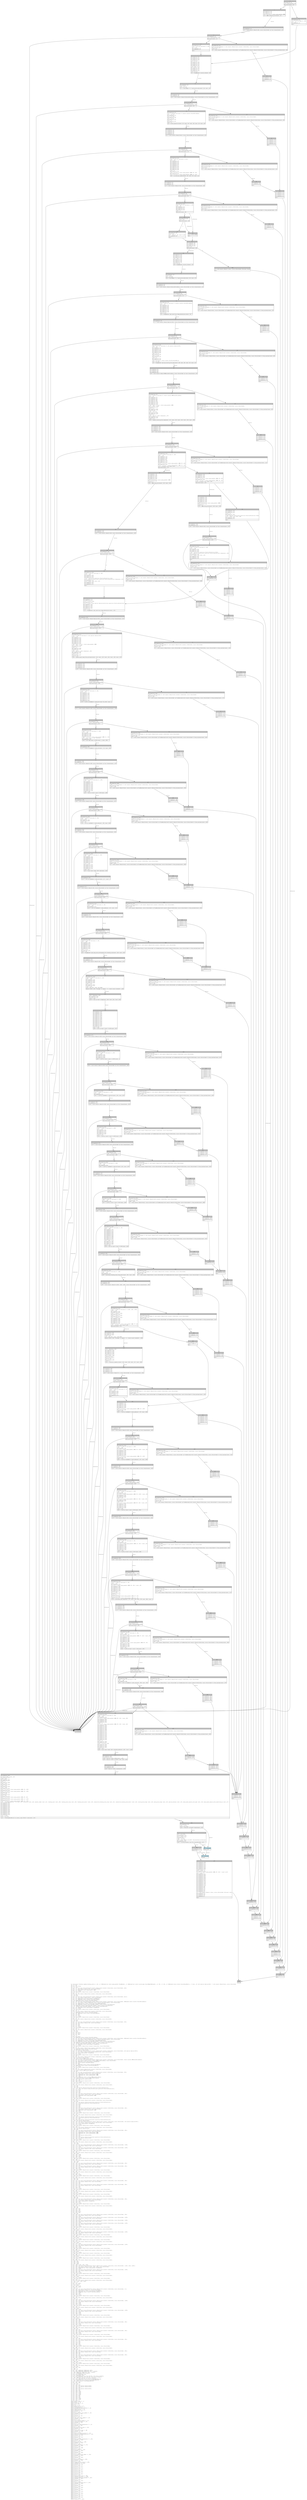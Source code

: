 digraph Mir_0_134 {
    graph [fontname="Courier, monospace"];
    node [fontname="Courier, monospace"];
    edge [fontname="Courier, monospace"];
    label=<fn controller::funding::update_funding_rate(_1: u16, _2: &amp;ReErased mut state::perp_market::PerpMarket, _3: &amp;ReErased mut state::oracle_map::OracleMap&lt;ReErased&gt;, _4: i64, _5: u64, _6: &amp;ReErased state::state::OracleGuardRails, _7: bool, _8: std::option::Option&lt;u64&gt;) -&gt; std::result::Result&lt;bool, error::ErrorCode&gt;<br align="left"/>let _9: u64;<br align="left"/>let mut _10: isize;<br align="left"/>let _11: u64;<br align="left"/>let mut _12: std::ops::ControlFlow&lt;std::result::Result&lt;std::convert::Infallible, error::ErrorCode&gt;, u64&gt;;<br align="left"/>let mut _13: std::result::Result&lt;u64, error::ErrorCode&gt;;<br align="left"/>let mut _14: &amp;ReErased state::perp_market::AMM;<br align="left"/>let mut _15: isize;<br align="left"/>let _16: std::result::Result&lt;std::convert::Infallible, error::ErrorCode&gt;;<br align="left"/>let mut _17: !;<br align="left"/>let mut _18: std::result::Result&lt;std::convert::Infallible, error::ErrorCode&gt;;<br align="left"/>let _19: u64;<br align="left"/>let _20: bool;<br align="left"/>let mut _21: std::ops::ControlFlow&lt;std::result::Result&lt;std::convert::Infallible, error::ErrorCode&gt;, bool&gt;;<br align="left"/>let mut _22: std::result::Result&lt;bool, error::ErrorCode&gt;;<br align="left"/>let mut _23: &amp;ReErased state::perp_market::PerpMarket;<br align="left"/>let mut _24: &amp;ReErased state::oracle::OraclePriceData;<br align="left"/>let _25: &amp;ReErased state::oracle::OraclePriceData;<br align="left"/>let mut _26: std::ops::ControlFlow&lt;std::result::Result&lt;std::convert::Infallible, error::ErrorCode&gt;, &amp;ReErased state::oracle::OraclePriceData&gt;;<br align="left"/>let mut _27: std::result::Result&lt;&amp;ReErased state::oracle::OraclePriceData, error::ErrorCode&gt;;<br align="left"/>let mut _28: &amp;ReErased mut state::oracle_map::OracleMap&lt;ReErased&gt;;<br align="left"/>let mut _29: &amp;ReErased (anchor_lang::prelude::Pubkey, state::oracle::OracleSource);<br align="left"/>let _30: &amp;ReErased (anchor_lang::prelude::Pubkey, state::oracle::OracleSource);<br align="left"/>let _31: (anchor_lang::prelude::Pubkey, state::oracle::OracleSource);<br align="left"/>let mut _32: &amp;ReErased state::perp_market::PerpMarket;<br align="left"/>let mut _33: isize;<br align="left"/>let _34: std::result::Result&lt;std::convert::Infallible, error::ErrorCode&gt;;<br align="left"/>let mut _35: !;<br align="left"/>let mut _36: std::result::Result&lt;std::convert::Infallible, error::ErrorCode&gt;;<br align="left"/>let _37: &amp;ReErased state::oracle::OraclePriceData;<br align="left"/>let mut _38: &amp;ReErased state::state::OracleGuardRails;<br align="left"/>let mut _39: u64;<br align="left"/>let mut _40: u64;<br align="left"/>let mut _41: isize;<br align="left"/>let _42: std::result::Result&lt;std::convert::Infallible, error::ErrorCode&gt;;<br align="left"/>let mut _43: !;<br align="left"/>let mut _44: std::result::Result&lt;std::convert::Infallible, error::ErrorCode&gt;;<br align="left"/>let _45: bool;<br align="left"/>let _46: i64;<br align="left"/>let mut _47: std::ops::ControlFlow&lt;std::result::Result&lt;std::convert::Infallible, error::ErrorCode&gt;, i64&gt;;<br align="left"/>let mut _48: std::result::Result&lt;i64, error::ErrorCode&gt;;<br align="left"/>let mut _49: i64;<br align="left"/>let mut _50: i64;<br align="left"/>let mut _51: i64;<br align="left"/>let mut _52: isize;<br align="left"/>let _53: std::result::Result&lt;std::convert::Infallible, error::ErrorCode&gt;;<br align="left"/>let mut _54: !;<br align="left"/>let mut _55: std::result::Result&lt;std::convert::Infallible, error::ErrorCode&gt;;<br align="left"/>let _56: i64;<br align="left"/>let _57: bool;<br align="left"/>let mut _58: bool;<br align="left"/>let mut _59: bool;<br align="left"/>let mut _60: i64;<br align="left"/>let _61: ();<br align="left"/>let mut _62: bool;<br align="left"/>let _63: &amp;ReErased state::oracle::OraclePriceData;<br align="left"/>let mut _64: std::ops::ControlFlow&lt;std::result::Result&lt;std::convert::Infallible, error::ErrorCode&gt;, &amp;ReErased state::oracle::OraclePriceData&gt;;<br align="left"/>let mut _65: std::result::Result&lt;&amp;ReErased state::oracle::OraclePriceData, error::ErrorCode&gt;;<br align="left"/>let mut _66: &amp;ReErased mut state::oracle_map::OracleMap&lt;ReErased&gt;;<br align="left"/>let mut _67: &amp;ReErased (anchor_lang::prelude::Pubkey, state::oracle::OracleSource);<br align="left"/>let _68: &amp;ReErased (anchor_lang::prelude::Pubkey, state::oracle::OracleSource);<br align="left"/>let _69: (anchor_lang::prelude::Pubkey, state::oracle::OracleSource);<br align="left"/>let mut _70: &amp;ReErased state::perp_market::PerpMarket;<br align="left"/>let mut _71: isize;<br align="left"/>let _72: std::result::Result&lt;std::convert::Infallible, error::ErrorCode&gt;;<br align="left"/>let mut _73: !;<br align="left"/>let mut _74: std::result::Result&lt;std::convert::Infallible, error::ErrorCode&gt;;<br align="left"/>let _75: &amp;ReErased state::oracle::OraclePriceData;<br align="left"/>let _76: std::option::Option&lt;i64&gt;;<br align="left"/>let mut _77: std::ops::ControlFlow&lt;std::result::Result&lt;std::convert::Infallible, error::ErrorCode&gt;, std::option::Option&lt;i64&gt;&gt;;<br align="left"/>let mut _78: std::result::Result&lt;std::option::Option&lt;i64&gt;, error::ErrorCode&gt;;<br align="left"/>let mut _79: state::perp_market::PerpMarket;<br align="left"/>let mut _80: isize;<br align="left"/>let _81: std::result::Result&lt;std::convert::Infallible, error::ErrorCode&gt;;<br align="left"/>let mut _82: !;<br align="left"/>let mut _83: std::result::Result&lt;std::convert::Infallible, error::ErrorCode&gt;;<br align="left"/>let _84: std::option::Option&lt;i64&gt;;<br align="left"/>let _85: state::oracle::MMOraclePriceData;<br align="left"/>let mut _86: std::ops::ControlFlow&lt;std::result::Result&lt;std::convert::Infallible, error::ErrorCode&gt;, state::oracle::MMOraclePriceData&gt;;<br align="left"/>let mut _87: std::result::Result&lt;state::oracle::MMOraclePriceData, error::ErrorCode&gt;;<br align="left"/>let mut _88: &amp;ReErased state::perp_market::PerpMarket;<br align="left"/>let mut _89: state::oracle::OraclePriceData;<br align="left"/>let mut _90: u64;<br align="left"/>let mut _91: &amp;ReErased state::state::ValidityGuardRails;<br align="left"/>let _92: &amp;ReErased state::state::ValidityGuardRails;<br align="left"/>let mut _93: isize;<br align="left"/>let _94: std::result::Result&lt;std::convert::Infallible, error::ErrorCode&gt;;<br align="left"/>let mut _95: !;<br align="left"/>let mut _96: std::result::Result&lt;std::convert::Infallible, error::ErrorCode&gt;;<br align="left"/>let _97: state::oracle::MMOraclePriceData;<br align="left"/>let _98: i64;<br align="left"/>let mut _99: std::ops::ControlFlow&lt;std::result::Result&lt;std::convert::Infallible, error::ErrorCode&gt;, i64&gt;;<br align="left"/>let mut _100: std::result::Result&lt;i64, error::ErrorCode&gt;;<br align="left"/>let mut _101: &amp;ReErased mut state::perp_market::AMM;<br align="left"/>let mut _102: &amp;ReErased mut state::perp_market::AMM;<br align="left"/>let mut _103: i64;<br align="left"/>let mut _104: &amp;ReErased state::oracle::MMOraclePriceData;<br align="left"/>let _105: &amp;ReErased state::oracle::MMOraclePriceData;<br align="left"/>let mut _106: std::option::Option&lt;u64&gt;;<br align="left"/>let mut _107: u64;<br align="left"/>let mut _108: std::option::Option&lt;i64&gt;;<br align="left"/>let mut _109: isize;<br align="left"/>let _110: std::result::Result&lt;std::convert::Infallible, error::ErrorCode&gt;;<br align="left"/>let mut _111: !;<br align="left"/>let mut _112: std::result::Result&lt;std::convert::Infallible, error::ErrorCode&gt;;<br align="left"/>let _113: i64;<br align="left"/>let _114: u64;<br align="left"/>let _115: std::option::Option&lt;controller::position::PositionDirection&gt;;<br align="left"/>let mut _116: (u64, std::option::Option&lt;controller::position::PositionDirection&gt;);<br align="left"/>let mut _117: bool;<br align="left"/>let mut _118: u32;<br align="left"/>let mut _119: u32;<br align="left"/>let mut _120: u64;<br align="left"/>let mut _121: std::ops::ControlFlow&lt;std::result::Result&lt;std::convert::Infallible, error::ErrorCode&gt;, u64&gt;;<br align="left"/>let mut _122: std::result::Result&lt;u64, error::ErrorCode&gt;;<br align="left"/>let mut _123: &amp;ReErased state::perp_market::AMM;<br align="left"/>let mut _124: u64;<br align="left"/>let mut _125: isize;<br align="left"/>let _126: std::result::Result&lt;std::convert::Infallible, error::ErrorCode&gt;;<br align="left"/>let mut _127: !;<br align="left"/>let mut _128: std::result::Result&lt;std::convert::Infallible, error::ErrorCode&gt;;<br align="left"/>let _129: u64;<br align="left"/>let mut _130: std::option::Option&lt;controller::position::PositionDirection&gt;;<br align="left"/>let mut _131: controller::position::PositionDirection;<br align="left"/>let mut _132: bool;<br align="left"/>let mut _133: u32;<br align="left"/>let mut _134: u32;<br align="left"/>let mut _135: u64;<br align="left"/>let mut _136: std::ops::ControlFlow&lt;std::result::Result&lt;std::convert::Infallible, error::ErrorCode&gt;, u64&gt;;<br align="left"/>let mut _137: std::result::Result&lt;u64, error::ErrorCode&gt;;<br align="left"/>let mut _138: &amp;ReErased state::perp_market::AMM;<br align="left"/>let mut _139: u64;<br align="left"/>let mut _140: isize;<br align="left"/>let _141: std::result::Result&lt;std::convert::Infallible, error::ErrorCode&gt;;<br align="left"/>let mut _142: !;<br align="left"/>let mut _143: std::result::Result&lt;std::convert::Infallible, error::ErrorCode&gt;;<br align="left"/>let _144: u64;<br align="left"/>let mut _145: std::option::Option&lt;controller::position::PositionDirection&gt;;<br align="left"/>let mut _146: controller::position::PositionDirection;<br align="left"/>let mut _147: u64;<br align="left"/>let mut _148: std::option::Option&lt;controller::position::PositionDirection&gt;;<br align="left"/>let _149: std::option::Option&lt;i64&gt;;<br align="left"/>let mut _150: std::ops::ControlFlow&lt;std::result::Result&lt;std::convert::Infallible, error::ErrorCode&gt;, std::option::Option&lt;i64&gt;&gt;;<br align="left"/>let mut _151: std::result::Result&lt;std::option::Option&lt;i64&gt;, error::ErrorCode&gt;;<br align="left"/>let mut _152: state::perp_market::PerpMarket;<br align="left"/>let mut _153: isize;<br align="left"/>let _154: std::result::Result&lt;std::convert::Infallible, error::ErrorCode&gt;;<br align="left"/>let mut _155: !;<br align="left"/>let mut _156: std::result::Result&lt;std::convert::Infallible, error::ErrorCode&gt;;<br align="left"/>let _157: std::option::Option&lt;i64&gt;;<br align="left"/>let _158: u64;<br align="left"/>let mut _159: std::ops::ControlFlow&lt;std::result::Result&lt;std::convert::Infallible, error::ErrorCode&gt;, u64&gt;;<br align="left"/>let mut _160: std::result::Result&lt;u64, error::ErrorCode&gt;;<br align="left"/>let mut _161: &amp;ReErased mut state::perp_market::AMM;<br align="left"/>let mut _162: &amp;ReErased mut state::perp_market::AMM;<br align="left"/>let mut _163: i64;<br align="left"/>let mut _164: std::option::Option&lt;u64&gt;;<br align="left"/>let mut _165: u64;<br align="left"/>let mut _166: std::option::Option&lt;controller::position::PositionDirection&gt;;<br align="left"/>let mut _167: std::option::Option&lt;i64&gt;;<br align="left"/>let mut _168: isize;<br align="left"/>let _169: std::result::Result&lt;std::convert::Infallible, error::ErrorCode&gt;;<br align="left"/>let mut _170: !;<br align="left"/>let mut _171: std::result::Result&lt;std::convert::Infallible, error::ErrorCode&gt;;<br align="left"/>let _172: u64;<br align="left"/>let _173: i128;<br align="left"/>let mut _174: std::ops::ControlFlow&lt;std::result::Result&lt;std::convert::Infallible, error::ErrorCode&gt;, i128&gt;;<br align="left"/>let mut _175: std::result::Result&lt;i128, error::ErrorCode&gt;;<br align="left"/>let mut _176: i128;<br align="left"/>let mut _177: std::ops::ControlFlow&lt;std::result::Result&lt;std::convert::Infallible, error::ErrorCode&gt;, i128&gt;;<br align="left"/>let mut _178: std::result::Result&lt;i128, error::ErrorCode&gt;;<br align="left"/>let mut _179: isize;<br align="left"/>let _180: std::result::Result&lt;std::convert::Infallible, error::ErrorCode&gt;;<br align="left"/>let mut _181: !;<br align="left"/>let mut _182: std::result::Result&lt;std::convert::Infallible, error::ErrorCode&gt;;<br align="left"/>let _183: i128;<br align="left"/>let mut _184: i128;<br align="left"/>let mut _185: i128;<br align="left"/>let mut _186: i64;<br align="left"/>let mut _187: isize;<br align="left"/>let _188: std::result::Result&lt;std::convert::Infallible, error::ErrorCode&gt;;<br align="left"/>let mut _189: !;<br align="left"/>let mut _190: std::result::Result&lt;std::convert::Infallible, error::ErrorCode&gt;;<br align="left"/>let _191: i128;<br align="left"/>let _192: i64;<br align="left"/>let mut _193: std::ops::ControlFlow&lt;std::result::Result&lt;std::convert::Infallible, error::ErrorCode&gt;, i64&gt;;<br align="left"/>let mut _194: std::result::Result&lt;i64, error::ErrorCode&gt;;<br align="left"/>let mut _195: i64;<br align="left"/>let mut _196: std::ops::ControlFlow&lt;std::result::Result&lt;std::convert::Infallible, error::ErrorCode&gt;, i64&gt;;<br align="left"/>let mut _197: std::result::Result&lt;i64, error::ErrorCode&gt;;<br align="left"/>let mut _198: u64;<br align="left"/>let mut _199: isize;<br align="left"/>let _200: std::result::Result&lt;std::convert::Infallible, error::ErrorCode&gt;;<br align="left"/>let mut _201: !;<br align="left"/>let mut _202: std::result::Result&lt;std::convert::Infallible, error::ErrorCode&gt;;<br align="left"/>let _203: i64;<br align="left"/>let mut _204: i64;<br align="left"/>let mut _205: isize;<br align="left"/>let _206: std::result::Result&lt;std::convert::Infallible, error::ErrorCode&gt;;<br align="left"/>let mut _207: !;<br align="left"/>let mut _208: std::result::Result&lt;std::convert::Infallible, error::ErrorCode&gt;;<br align="left"/>let _209: i64;<br align="left"/>let _210: i64;<br align="left"/>let mut _211: std::ops::ControlFlow&lt;std::result::Result&lt;std::convert::Infallible, error::ErrorCode&gt;, i64&gt;;<br align="left"/>let mut _212: std::result::Result&lt;i64, error::ErrorCode&gt;;<br align="left"/>let mut _213: i64;<br align="left"/>let mut _214: i64;<br align="left"/>let mut _215: std::ops::ControlFlow&lt;std::result::Result&lt;std::convert::Infallible, error::ErrorCode&gt;, i64&gt;;<br align="left"/>let mut _216: std::result::Result&lt;i64, error::ErrorCode&gt;;<br align="left"/>let mut _217: i64;<br align="left"/>let mut _218: i64;<br align="left"/>let mut _219: isize;<br align="left"/>let _220: std::result::Result&lt;std::convert::Infallible, error::ErrorCode&gt;;<br align="left"/>let mut _221: !;<br align="left"/>let mut _222: std::result::Result&lt;std::convert::Infallible, error::ErrorCode&gt;;<br align="left"/>let _223: i64;<br align="left"/>let mut _224: isize;<br align="left"/>let _225: std::result::Result&lt;std::convert::Infallible, error::ErrorCode&gt;;<br align="left"/>let mut _226: !;<br align="left"/>let mut _227: std::result::Result&lt;std::convert::Infallible, error::ErrorCode&gt;;<br align="left"/>let _228: i64;<br align="left"/>let _229: i64;<br align="left"/>let mut _230: std::ops::ControlFlow&lt;std::result::Result&lt;std::convert::Infallible, error::ErrorCode&gt;, i64&gt;;<br align="left"/>let mut _231: std::result::Result&lt;i64, error::ErrorCode&gt;;<br align="left"/>let mut _232: state::perp_market::PerpMarket;<br align="left"/>let mut _233: i64;<br align="left"/>let mut _234: isize;<br align="left"/>let _235: std::result::Result&lt;std::convert::Infallible, error::ErrorCode&gt;;<br align="left"/>let mut _236: !;<br align="left"/>let mut _237: std::result::Result&lt;std::convert::Infallible, error::ErrorCode&gt;;<br align="left"/>let _238: i64;<br align="left"/>let _239: i64;<br align="left"/>let mut _240: i64;<br align="left"/>let mut _241: i64;<br align="left"/>let mut _242: i64;<br align="left"/>let mut _243: bool;<br align="left"/>let mut _244: i64;<br align="left"/>let _245: i64;<br align="left"/>let mut _246: std::ops::ControlFlow&lt;std::result::Result&lt;std::convert::Infallible, error::ErrorCode&gt;, i64&gt;;<br align="left"/>let mut _247: std::result::Result&lt;i64, error::ErrorCode&gt;;<br align="left"/>let mut _248: i128;<br align="left"/>let mut _249: std::ops::ControlFlow&lt;std::result::Result&lt;std::convert::Infallible, error::ErrorCode&gt;, i128&gt;;<br align="left"/>let mut _250: std::result::Result&lt;i128, error::ErrorCode&gt;;<br align="left"/>let mut _251: i128;<br align="left"/>let mut _252: std::ops::ControlFlow&lt;std::result::Result&lt;std::convert::Infallible, error::ErrorCode&gt;, i128&gt;;<br align="left"/>let mut _253: std::result::Result&lt;i128, error::ErrorCode&gt;;<br align="left"/>let mut _254: i128;<br align="left"/>let mut _255: std::ops::ControlFlow&lt;std::result::Result&lt;std::convert::Infallible, error::ErrorCode&gt;, i128&gt;;<br align="left"/>let mut _256: std::result::Result&lt;i128, error::ErrorCode&gt;;<br align="left"/>let mut _257: i64;<br align="left"/>let mut _258: isize;<br align="left"/>let _259: std::result::Result&lt;std::convert::Infallible, error::ErrorCode&gt;;<br align="left"/>let mut _260: !;<br align="left"/>let mut _261: std::result::Result&lt;std::convert::Infallible, error::ErrorCode&gt;;<br align="left"/>let _262: i128;<br align="left"/>let mut _263: i128;<br align="left"/>let mut _264: std::ops::ControlFlow&lt;std::result::Result&lt;std::convert::Infallible, error::ErrorCode&gt;, i128&gt;;<br align="left"/>let mut _265: std::result::Result&lt;i128, error::ErrorCode&gt;;<br align="left"/>let mut _266: isize;<br align="left"/>let _267: std::result::Result&lt;std::convert::Infallible, error::ErrorCode&gt;;<br align="left"/>let mut _268: !;<br align="left"/>let mut _269: std::result::Result&lt;std::convert::Infallible, error::ErrorCode&gt;;<br align="left"/>let _270: i128;<br align="left"/>let mut _271: isize;<br align="left"/>let _272: std::result::Result&lt;std::convert::Infallible, error::ErrorCode&gt;;<br align="left"/>let mut _273: !;<br align="left"/>let mut _274: std::result::Result&lt;std::convert::Infallible, error::ErrorCode&gt;;<br align="left"/>let _275: i128;<br align="left"/>let mut _276: i128;<br align="left"/>let mut _277: std::ops::ControlFlow&lt;std::result::Result&lt;std::convert::Infallible, error::ErrorCode&gt;, i128&gt;;<br align="left"/>let mut _278: std::result::Result&lt;i128, error::ErrorCode&gt;;<br align="left"/>let mut _279: i128;<br align="left"/>let mut _280: isize;<br align="left"/>let _281: std::result::Result&lt;std::convert::Infallible, error::ErrorCode&gt;;<br align="left"/>let mut _282: !;<br align="left"/>let mut _283: std::result::Result&lt;std::convert::Infallible, error::ErrorCode&gt;;<br align="left"/>let _284: i128;<br align="left"/>let mut _285: isize;<br align="left"/>let _286: std::result::Result&lt;std::convert::Infallible, error::ErrorCode&gt;;<br align="left"/>let mut _287: !;<br align="left"/>let mut _288: std::result::Result&lt;std::convert::Infallible, error::ErrorCode&gt;;<br align="left"/>let _289: i128;<br align="left"/>let mut _290: isize;<br align="left"/>let _291: std::result::Result&lt;std::convert::Infallible, error::ErrorCode&gt;;<br align="left"/>let mut _292: !;<br align="left"/>let mut _293: std::result::Result&lt;std::convert::Infallible, error::ErrorCode&gt;;<br align="left"/>let _294: i64;<br align="left"/>let _295: i128;<br align="left"/>let _296: i128;<br align="left"/>let _297: i128;<br align="left"/>let mut _298: (i128, i128, i128);<br align="left"/>let mut _299: std::ops::ControlFlow&lt;std::result::Result&lt;std::convert::Infallible, error::ErrorCode&gt;, (i128, i128, i128)&gt;;<br align="left"/>let mut _300: std::result::Result&lt;(i128, i128, i128), error::ErrorCode&gt;;<br align="left"/>let mut _301: &amp;ReErased mut state::perp_market::PerpMarket;<br align="left"/>let mut _302: i128;<br align="left"/>let mut _303: std::ops::ControlFlow&lt;std::result::Result&lt;std::convert::Infallible, error::ErrorCode&gt;, i128&gt;;<br align="left"/>let mut _304: std::result::Result&lt;i128, error::ErrorCode&gt;;<br align="left"/>let mut _305: i64;<br align="left"/>let mut _306: isize;<br align="left"/>let _307: std::result::Result&lt;std::convert::Infallible, error::ErrorCode&gt;;<br align="left"/>let mut _308: !;<br align="left"/>let mut _309: std::result::Result&lt;std::convert::Infallible, error::ErrorCode&gt;;<br align="left"/>let _310: i128;<br align="left"/>let mut _311: isize;<br align="left"/>let _312: std::result::Result&lt;std::convert::Infallible, error::ErrorCode&gt;;<br align="left"/>let mut _313: !;<br align="left"/>let mut _314: std::result::Result&lt;std::convert::Infallible, error::ErrorCode&gt;;<br align="left"/>let _315: (i128, i128, i128);<br align="left"/>let _316: ();<br align="left"/>let mut _317: bool;<br align="left"/>let mut _318: u8;<br align="left"/>let _319: i128;<br align="left"/>let mut _320: i128;<br align="left"/>let mut _321: bool;<br align="left"/>let _322: ();<br align="left"/>let mut _323: std::ops::ControlFlow&lt;std::result::Result&lt;std::convert::Infallible, error::ErrorCode&gt;, ()&gt;;<br align="left"/>let mut _324: std::result::Result&lt;(), error::ErrorCode&gt;;<br align="left"/>let mut _325: &amp;ReErased mut state::perp_market::PerpMarket;<br align="left"/>let mut _326: &amp;ReErased state::oracle::OraclePriceData;<br align="left"/>let mut _327: i128;<br align="left"/>let mut _328: i64;<br align="left"/>let mut _329: isize;<br align="left"/>let _330: std::result::Result&lt;std::convert::Infallible, error::ErrorCode&gt;;<br align="left"/>let mut _331: !;<br align="left"/>let mut _332: std::result::Result&lt;std::convert::Infallible, error::ErrorCode&gt;;<br align="left"/>let _333: ();<br align="left"/>let mut _334: i128;<br align="left"/>let mut _335: std::ops::ControlFlow&lt;std::result::Result&lt;std::convert::Infallible, error::ErrorCode&gt;, i128&gt;;<br align="left"/>let mut _336: std::result::Result&lt;i128, error::ErrorCode&gt;;<br align="left"/>let mut _337: i128;<br align="left"/>let mut _338: i128;<br align="left"/>let mut _339: isize;<br align="left"/>let _340: std::result::Result&lt;std::convert::Infallible, error::ErrorCode&gt;;<br align="left"/>let mut _341: !;<br align="left"/>let mut _342: std::result::Result&lt;std::convert::Infallible, error::ErrorCode&gt;;<br align="left"/>let _343: i128;<br align="left"/>let mut _344: i128;<br align="left"/>let mut _345: std::ops::ControlFlow&lt;std::result::Result&lt;std::convert::Infallible, error::ErrorCode&gt;, i128&gt;;<br align="left"/>let mut _346: std::result::Result&lt;i128, error::ErrorCode&gt;;<br align="left"/>let mut _347: i128;<br align="left"/>let mut _348: i128;<br align="left"/>let mut _349: isize;<br align="left"/>let _350: std::result::Result&lt;std::convert::Infallible, error::ErrorCode&gt;;<br align="left"/>let mut _351: !;<br align="left"/>let mut _352: std::result::Result&lt;std::convert::Infallible, error::ErrorCode&gt;;<br align="left"/>let _353: i128;<br align="left"/>let mut _354: i64;<br align="left"/>let mut _355: i64;<br align="left"/>let mut _356: i64;<br align="left"/>let mut _357: std::ops::ControlFlow&lt;std::result::Result&lt;std::convert::Infallible, error::ErrorCode&gt;, i64&gt;;<br align="left"/>let mut _358: std::result::Result&lt;i64, error::ErrorCode&gt;;<br align="left"/>let mut _359: i128;<br align="left"/>let mut _360: isize;<br align="left"/>let _361: std::result::Result&lt;std::convert::Infallible, error::ErrorCode&gt;;<br align="left"/>let mut _362: !;<br align="left"/>let mut _363: std::result::Result&lt;std::convert::Infallible, error::ErrorCode&gt;;<br align="left"/>let _364: i64;<br align="left"/>let mut _365: i64;<br align="left"/>let mut _366: std::ops::ControlFlow&lt;std::result::Result&lt;std::convert::Infallible, error::ErrorCode&gt;, i64&gt;;<br align="left"/>let mut _367: std::result::Result&lt;i64, error::ErrorCode&gt;;<br align="left"/>let mut _368: i128;<br align="left"/>let mut _369: isize;<br align="left"/>let _370: std::result::Result&lt;std::convert::Infallible, error::ErrorCode&gt;;<br align="left"/>let mut _371: !;<br align="left"/>let mut _372: std::result::Result&lt;std::convert::Infallible, error::ErrorCode&gt;;<br align="left"/>let _373: i64;<br align="left"/>let mut _374: i64;<br align="left"/>let mut _375: std::ops::ControlFlow&lt;std::result::Result&lt;std::convert::Infallible, error::ErrorCode&gt;, i64&gt;;<br align="left"/>let mut _376: std::result::Result&lt;i64, error::ErrorCode&gt;;<br align="left"/>let mut _377: i64;<br align="left"/>let mut _378: i64;<br align="left"/>let mut _379: i64;<br align="left"/>let mut _380: i64;<br align="left"/>let mut _381: isize;<br align="left"/>let _382: std::result::Result&lt;std::convert::Infallible, error::ErrorCode&gt;;<br align="left"/>let mut _383: !;<br align="left"/>let mut _384: std::result::Result&lt;std::convert::Infallible, error::ErrorCode&gt;;<br align="left"/>let _385: i64;<br align="left"/>let mut _386: i64;<br align="left"/>let mut _387: std::ops::ControlFlow&lt;std::result::Result&lt;std::convert::Infallible, error::ErrorCode&gt;, i64&gt;;<br align="left"/>let mut _388: std::result::Result&lt;i64, error::ErrorCode&gt;;<br align="left"/>let mut _389: i64;<br align="left"/>let mut _390: i64;<br align="left"/>let mut _391: std::ops::ControlFlow&lt;std::result::Result&lt;std::convert::Infallible, error::ErrorCode&gt;, i64&gt;;<br align="left"/>let mut _392: std::result::Result&lt;i64, error::ErrorCode&gt;;<br align="left"/>let mut _393: i128;<br align="left"/>let mut _394: isize;<br align="left"/>let _395: std::result::Result&lt;std::convert::Infallible, error::ErrorCode&gt;;<br align="left"/>let mut _396: !;<br align="left"/>let mut _397: std::result::Result&lt;std::convert::Infallible, error::ErrorCode&gt;;<br align="left"/>let _398: i64;<br align="left"/>let mut _399: isize;<br align="left"/>let _400: std::result::Result&lt;std::convert::Infallible, error::ErrorCode&gt;;<br align="left"/>let mut _401: !;<br align="left"/>let mut _402: std::result::Result&lt;std::convert::Infallible, error::ErrorCode&gt;;<br align="left"/>let _403: i64;<br align="left"/>let mut _404: i64;<br align="left"/>let _405: ();<br align="left"/>let _406: ();<br align="left"/>let mut _407: &amp;ReErased [&amp;ReErased [u8]];<br align="left"/>let mut _408: &amp;ReErased [&amp;ReErased [u8]; 1_usize];<br align="left"/>let _409: &amp;ReErased [&amp;ReErased [u8]; 1_usize];<br align="left"/>let _410: [&amp;ReErased [u8]; 1_usize];<br align="left"/>let mut _411: &amp;ReErased [u8];<br align="left"/>let _412: &amp;ReErased [u8];<br align="left"/>let mut _413: &amp;ReErased std::vec::Vec&lt;u8, std::alloc::Global&gt;;<br align="left"/>let _414: &amp;ReErased std::vec::Vec&lt;u8, std::alloc::Global&gt;;<br align="left"/>let _415: std::vec::Vec&lt;u8, std::alloc::Global&gt;;<br align="left"/>let mut _416: &amp;ReErased state::events::FundingRateRecord;<br align="left"/>let _417: &amp;ReErased state::events::FundingRateRecord;<br align="left"/>let _418: state::events::FundingRateRecord;<br align="left"/>let mut _419: i64;<br align="left"/>let mut _420: u64;<br align="left"/>let _421: u64;<br align="left"/>let mut _422: u64;<br align="left"/>let mut _423: std::option::Option&lt;u64&gt;;<br align="left"/>let mut _424: std::option::Option&lt;u64&gt;;<br align="left"/>let mut _425: u64;<br align="left"/>let mut _426: std::option::Option&lt;u64&gt;;<br align="left"/>let mut _427: u16;<br align="left"/>let mut _428: i64;<br align="left"/>let mut _429: i128;<br align="left"/>let mut _430: i128;<br align="left"/>let mut _431: i128;<br align="left"/>let mut _432: i128;<br align="left"/>let mut _433: u64;<br align="left"/>let mut _434: i64;<br align="left"/>let mut _435: i64;<br align="left"/>let mut _436: i128;<br align="left"/>let mut _437: i128;<br align="left"/>let mut _438: !;<br align="left"/>debug market_index =&gt; _1;<br align="left"/>debug market =&gt; _2;<br align="left"/>debug oracle_map =&gt; _3;<br align="left"/>debug now =&gt; _4;<br align="left"/>debug slot =&gt; _5;<br align="left"/>debug guard_rails =&gt; _6;<br align="left"/>debug funding_paused =&gt; _7;<br align="left"/>debug precomputed_reserve_price =&gt; _8;<br align="left"/>debug reserve_price =&gt; _9;<br align="left"/>debug reserve_price =&gt; _11;<br align="left"/>debug residual =&gt; _16;<br align="left"/>debug val =&gt; _19;<br align="left"/>debug block_funding_rate_update =&gt; _20;<br align="left"/>debug residual =&gt; _34;<br align="left"/>debug val =&gt; _37;<br align="left"/>debug residual =&gt; _42;<br align="left"/>debug val =&gt; _45;<br align="left"/>debug time_until_next_update =&gt; _46;<br align="left"/>debug residual =&gt; _53;<br align="left"/>debug val =&gt; _56;<br align="left"/>debug valid_funding_update =&gt; _57;<br align="left"/>debug oracle_price_data =&gt; _63;<br align="left"/>debug residual =&gt; _72;<br align="left"/>debug val =&gt; _75;<br align="left"/>debug sanitize_clamp_denominator =&gt; _76;<br align="left"/>debug residual =&gt; _81;<br align="left"/>debug val =&gt; _84;<br align="left"/>debug mm_oracle_price_data =&gt; _85;<br align="left"/>debug residual =&gt; _94;<br align="left"/>debug val =&gt; _97;<br align="left"/>debug oracle_price_twap =&gt; _98;<br align="left"/>debug residual =&gt; _110;<br align="left"/>debug val =&gt; _113;<br align="left"/>debug execution_premium_price =&gt; _114;<br align="left"/>debug execution_premium_direction =&gt; _115;<br align="left"/>debug residual =&gt; _126;<br align="left"/>debug val =&gt; _129;<br align="left"/>debug residual =&gt; _141;<br align="left"/>debug val =&gt; _144;<br align="left"/>debug sanitize_clamp_denominator =&gt; _149;<br align="left"/>debug residual =&gt; _154;<br align="left"/>debug val =&gt; _157;<br align="left"/>debug mid_price_twap =&gt; _158;<br align="left"/>debug residual =&gt; _169;<br align="left"/>debug val =&gt; _172;<br align="left"/>debug period_adjustment =&gt; _173;<br align="left"/>debug residual =&gt; _180;<br align="left"/>debug val =&gt; _183;<br align="left"/>debug residual =&gt; _188;<br align="left"/>debug val =&gt; _191;<br align="left"/>debug price_spread =&gt; _192;<br align="left"/>debug residual =&gt; _200;<br align="left"/>debug val =&gt; _203;<br align="left"/>debug residual =&gt; _206;<br align="left"/>debug val =&gt; _209;<br align="left"/>debug price_spread_with_offset =&gt; _210;<br align="left"/>debug residual =&gt; _220;<br align="left"/>debug val =&gt; _223;<br align="left"/>debug residual =&gt; _225;<br align="left"/>debug val =&gt; _228;<br align="left"/>debug max_price_spread =&gt; _229;<br align="left"/>debug residual =&gt; _235;<br align="left"/>debug val =&gt; _238;<br align="left"/>debug clamped_price_spread =&gt; _239;<br align="left"/>debug funding_rate =&gt; _245;<br align="left"/>debug residual =&gt; _259;<br align="left"/>debug val =&gt; _262;<br align="left"/>debug residual =&gt; _267;<br align="left"/>debug val =&gt; _270;<br align="left"/>debug residual =&gt; _272;<br align="left"/>debug val =&gt; _275;<br align="left"/>debug residual =&gt; _281;<br align="left"/>debug val =&gt; _284;<br align="left"/>debug residual =&gt; _286;<br align="left"/>debug val =&gt; _289;<br align="left"/>debug residual =&gt; _291;<br align="left"/>debug val =&gt; _294;<br align="left"/>debug funding_rate_long =&gt; _295;<br align="left"/>debug funding_rate_short =&gt; _296;<br align="left"/>debug funding_imbalance_revenue =&gt; _297;<br align="left"/>debug residual =&gt; _307;<br align="left"/>debug val =&gt; _310;<br align="left"/>debug residual =&gt; _312;<br align="left"/>debug val =&gt; _315;<br align="left"/>debug funding_imbalance_cost =&gt; _319;<br align="left"/>debug residual =&gt; _330;<br align="left"/>debug val =&gt; _333;<br align="left"/>debug residual =&gt; _340;<br align="left"/>debug val =&gt; _343;<br align="left"/>debug residual =&gt; _350;<br align="left"/>debug val =&gt; _353;<br align="left"/>debug residual =&gt; _361;<br align="left"/>debug val =&gt; _364;<br align="left"/>debug residual =&gt; _370;<br align="left"/>debug val =&gt; _373;<br align="left"/>debug residual =&gt; _382;<br align="left"/>debug val =&gt; _385;<br align="left"/>debug residual =&gt; _395;<br align="left"/>debug val =&gt; _398;<br align="left"/>debug residual =&gt; _400;<br align="left"/>debug val =&gt; _403;<br align="left"/>debug current_id =&gt; _421;<br align="left"/>>;
    bb0__0_134 [shape="none", label=<<table border="0" cellborder="1" cellspacing="0"><tr><td bgcolor="gray" align="center" colspan="1">0</td></tr><tr><td align="left" balign="left">StorageLive(_9)<br/>_10 = discriminant(_8)<br/></td></tr><tr><td align="left">switchInt(move _10)</td></tr></table>>];
    bb1__0_134 [shape="none", label=<<table border="0" cellborder="1" cellspacing="0"><tr><td bgcolor="gray" align="center" colspan="1">1</td></tr><tr><td align="left" balign="left">StorageLive(_12)<br/>StorageLive(_13)<br/>StorageLive(_14)<br/>_14 = &amp;((*_2).1: state::perp_market::AMM)<br/></td></tr><tr><td align="left">_13 = AMM::reserve_price(move _14)</td></tr></table>>];
    bb2__0_134 [shape="none", label=<<table border="0" cellborder="1" cellspacing="0"><tr><td bgcolor="gray" align="center" colspan="1">2</td></tr><tr><td align="left">unreachable</td></tr></table>>];
    bb3__0_134 [shape="none", label=<<table border="0" cellborder="1" cellspacing="0"><tr><td bgcolor="gray" align="center" colspan="1">3</td></tr><tr><td align="left" balign="left">StorageLive(_11)<br/>_11 = ((_8 as Some).0: u64)<br/>_9 = _11<br/>StorageDead(_11)<br/></td></tr><tr><td align="left">goto</td></tr></table>>];
    bb4__0_134 [shape="none", label=<<table border="0" cellborder="1" cellspacing="0"><tr><td bgcolor="gray" align="center" colspan="1">4</td></tr><tr><td align="left" balign="left">StorageDead(_14)<br/></td></tr><tr><td align="left">_12 = &lt;std::result::Result&lt;u64, error::ErrorCode&gt; as Try&gt;::branch(move _13)</td></tr></table>>];
    bb5__0_134 [shape="none", label=<<table border="0" cellborder="1" cellspacing="0"><tr><td bgcolor="gray" align="center" colspan="1">5</td></tr><tr><td align="left" balign="left">StorageDead(_13)<br/>_15 = discriminant(_12)<br/></td></tr><tr><td align="left">switchInt(move _15)</td></tr></table>>];
    bb6__0_134 [shape="none", label=<<table border="0" cellborder="1" cellspacing="0"><tr><td bgcolor="gray" align="center" colspan="1">6</td></tr><tr><td align="left" balign="left">StorageLive(_19)<br/>_19 = ((_12 as Continue).0: u64)<br/>_9 = _19<br/>StorageDead(_19)<br/>StorageDead(_12)<br/></td></tr><tr><td align="left">goto</td></tr></table>>];
    bb7__0_134 [shape="none", label=<<table border="0" cellborder="1" cellspacing="0"><tr><td bgcolor="gray" align="center" colspan="1">7</td></tr><tr><td align="left" balign="left">StorageLive(_16)<br/>_16 = ((_12 as Break).0: std::result::Result&lt;std::convert::Infallible, error::ErrorCode&gt;)<br/>StorageLive(_18)<br/>_18 = _16<br/></td></tr><tr><td align="left">_0 = &lt;std::result::Result&lt;bool, error::ErrorCode&gt; as FromResidual&lt;std::result::Result&lt;Infallible, error::ErrorCode&gt;&gt;&gt;::from_residual(move _18)</td></tr></table>>];
    bb8__0_134 [shape="none", label=<<table border="0" cellborder="1" cellspacing="0"><tr><td bgcolor="gray" align="center" colspan="1">8</td></tr><tr><td align="left" balign="left">StorageDead(_18)<br/>StorageDead(_16)<br/>StorageDead(_12)<br/></td></tr><tr><td align="left">goto</td></tr></table>>];
    bb9__0_134 [shape="none", label=<<table border="0" cellborder="1" cellspacing="0"><tr><td bgcolor="gray" align="center" colspan="1">9</td></tr><tr><td align="left" balign="left">StorageLive(_20)<br/>StorageLive(_21)<br/>StorageLive(_22)<br/>StorageLive(_23)<br/>_23 = &amp;(*_2)<br/>StorageLive(_24)<br/>StorageLive(_25)<br/>StorageLive(_26)<br/>StorageLive(_27)<br/>StorageLive(_28)<br/>_28 = &amp;mut (*_3)<br/>StorageLive(_29)<br/>StorageLive(_30)<br/>StorageLive(_31)<br/>StorageLive(_32)<br/>_32 = &amp;(*_2)<br/></td></tr><tr><td align="left">_31 = PerpMarket::oracle_id(move _32)</td></tr></table>>];
    bb10__0_134 [shape="none", label=<<table border="0" cellborder="1" cellspacing="0"><tr><td bgcolor="gray" align="center" colspan="1">10</td></tr><tr><td align="left" balign="left">StorageDead(_32)<br/>_30 = &amp;_31<br/>_29 = &amp;(*_30)<br/></td></tr><tr><td align="left">_27 = OracleMap::&lt;'_&gt;::get_price_data(move _28, move _29)</td></tr></table>>];
    bb11__0_134 [shape="none", label=<<table border="0" cellborder="1" cellspacing="0"><tr><td bgcolor="gray" align="center" colspan="1">11</td></tr><tr><td align="left" balign="left">StorageDead(_29)<br/>StorageDead(_28)<br/></td></tr><tr><td align="left">_26 = &lt;std::result::Result&lt;&amp;OraclePriceData, error::ErrorCode&gt; as Try&gt;::branch(move _27)</td></tr></table>>];
    bb12__0_134 [shape="none", label=<<table border="0" cellborder="1" cellspacing="0"><tr><td bgcolor="gray" align="center" colspan="1">12</td></tr><tr><td align="left" balign="left">StorageDead(_27)<br/>_33 = discriminant(_26)<br/></td></tr><tr><td align="left">switchInt(move _33)</td></tr></table>>];
    bb13__0_134 [shape="none", label=<<table border="0" cellborder="1" cellspacing="0"><tr><td bgcolor="gray" align="center" colspan="1">13</td></tr><tr><td align="left" balign="left">StorageLive(_37)<br/>_37 = ((_26 as Continue).0: &amp;state::oracle::OraclePriceData)<br/>_25 = &amp;(*_37)<br/>StorageDead(_37)<br/>_24 = &amp;(*_25)<br/>StorageLive(_38)<br/>_38 = &amp;(*_6)<br/>StorageLive(_39)<br/>_39 = _9<br/>StorageLive(_40)<br/>_40 = _5<br/></td></tr><tr><td align="left">_22 = block_operation(move _23, move _24, move _38, move _39, move _40)</td></tr></table>>];
    bb14__0_134 [shape="none", label=<<table border="0" cellborder="1" cellspacing="0"><tr><td bgcolor="gray" align="center" colspan="1">14</td></tr><tr><td align="left" balign="left">StorageLive(_34)<br/>_34 = ((_26 as Break).0: std::result::Result&lt;std::convert::Infallible, error::ErrorCode&gt;)<br/>StorageLive(_36)<br/>_36 = _34<br/></td></tr><tr><td align="left">_0 = &lt;std::result::Result&lt;bool, error::ErrorCode&gt; as FromResidual&lt;std::result::Result&lt;Infallible, error::ErrorCode&gt;&gt;&gt;::from_residual(move _36)</td></tr></table>>];
    bb15__0_134 [shape="none", label=<<table border="0" cellborder="1" cellspacing="0"><tr><td bgcolor="gray" align="center" colspan="1">15</td></tr><tr><td align="left" balign="left">StorageDead(_36)<br/>StorageDead(_34)<br/>StorageDead(_24)<br/>StorageDead(_23)<br/>StorageDead(_22)<br/></td></tr><tr><td align="left">goto</td></tr></table>>];
    bb16__0_134 [shape="none", label=<<table border="0" cellborder="1" cellspacing="0"><tr><td bgcolor="gray" align="center" colspan="1">16</td></tr><tr><td align="left" balign="left">StorageDead(_40)<br/>StorageDead(_39)<br/>StorageDead(_38)<br/>StorageDead(_24)<br/>StorageDead(_23)<br/></td></tr><tr><td align="left">_21 = &lt;std::result::Result&lt;bool, error::ErrorCode&gt; as Try&gt;::branch(move _22)</td></tr></table>>];
    bb17__0_134 [shape="none", label=<<table border="0" cellborder="1" cellspacing="0"><tr><td bgcolor="gray" align="center" colspan="1">17</td></tr><tr><td align="left" balign="left">StorageDead(_22)<br/>_41 = discriminant(_21)<br/></td></tr><tr><td align="left">switchInt(move _41)</td></tr></table>>];
    bb18__0_134 [shape="none", label=<<table border="0" cellborder="1" cellspacing="0"><tr><td bgcolor="gray" align="center" colspan="1">18</td></tr><tr><td align="left" balign="left">StorageLive(_45)<br/>_45 = ((_21 as Continue).0: bool)<br/>_20 = _45<br/>StorageDead(_45)<br/>StorageDead(_31)<br/>StorageDead(_30)<br/>StorageDead(_26)<br/>StorageDead(_25)<br/>StorageDead(_21)<br/>StorageLive(_46)<br/>StorageLive(_47)<br/>StorageLive(_48)<br/>StorageLive(_49)<br/>_49 = _4<br/>StorageLive(_50)<br/>_50 = (((*_2).1: state::perp_market::AMM).50: i64)<br/>StorageLive(_51)<br/>_51 = (((*_2).1: state::perp_market::AMM).51: i64)<br/></td></tr><tr><td align="left">_48 = on_the_hour_update(move _49, move _50, move _51)</td></tr></table>>];
    bb19__0_134 [shape="none", label=<<table border="0" cellborder="1" cellspacing="0"><tr><td bgcolor="gray" align="center" colspan="1">19</td></tr><tr><td align="left" balign="left">StorageLive(_42)<br/>_42 = ((_21 as Break).0: std::result::Result&lt;std::convert::Infallible, error::ErrorCode&gt;)<br/>StorageLive(_44)<br/>_44 = _42<br/></td></tr><tr><td align="left">_0 = &lt;std::result::Result&lt;bool, error::ErrorCode&gt; as FromResidual&lt;std::result::Result&lt;Infallible, error::ErrorCode&gt;&gt;&gt;::from_residual(move _44)</td></tr></table>>];
    bb20__0_134 [shape="none", label=<<table border="0" cellborder="1" cellspacing="0"><tr><td bgcolor="gray" align="center" colspan="1">20</td></tr><tr><td align="left" balign="left">StorageDead(_44)<br/>StorageDead(_42)<br/></td></tr><tr><td align="left">goto</td></tr></table>>];
    bb21__0_134 [shape="none", label=<<table border="0" cellborder="1" cellspacing="0"><tr><td bgcolor="gray" align="center" colspan="1">21</td></tr><tr><td align="left" balign="left">StorageDead(_51)<br/>StorageDead(_50)<br/>StorageDead(_49)<br/></td></tr><tr><td align="left">_47 = &lt;std::result::Result&lt;i64, error::ErrorCode&gt; as Try&gt;::branch(move _48)</td></tr></table>>];
    bb22__0_134 [shape="none", label=<<table border="0" cellborder="1" cellspacing="0"><tr><td bgcolor="gray" align="center" colspan="1">22</td></tr><tr><td align="left" balign="left">StorageDead(_48)<br/>_52 = discriminant(_47)<br/></td></tr><tr><td align="left">switchInt(move _52)</td></tr></table>>];
    bb23__0_134 [shape="none", label=<<table border="0" cellborder="1" cellspacing="0"><tr><td bgcolor="gray" align="center" colspan="1">23</td></tr><tr><td align="left" balign="left">StorageLive(_56)<br/>_56 = ((_47 as Continue).0: i64)<br/>_46 = _56<br/>StorageDead(_56)<br/>StorageDead(_47)<br/>StorageLive(_57)<br/>StorageLive(_58)<br/>_58 = _7<br/></td></tr><tr><td align="left">switchInt(move _58)</td></tr></table>>];
    bb24__0_134 [shape="none", label=<<table border="0" cellborder="1" cellspacing="0"><tr><td bgcolor="gray" align="center" colspan="1">24</td></tr><tr><td align="left" balign="left">StorageLive(_53)<br/>_53 = ((_47 as Break).0: std::result::Result&lt;std::convert::Infallible, error::ErrorCode&gt;)<br/>StorageLive(_55)<br/>_55 = _53<br/></td></tr><tr><td align="left">_0 = &lt;std::result::Result&lt;bool, error::ErrorCode&gt; as FromResidual&lt;std::result::Result&lt;Infallible, error::ErrorCode&gt;&gt;&gt;::from_residual(move _55)</td></tr></table>>];
    bb25__0_134 [shape="none", label=<<table border="0" cellborder="1" cellspacing="0"><tr><td bgcolor="gray" align="center" colspan="1">25</td></tr><tr><td align="left" balign="left">StorageDead(_55)<br/>StorageDead(_53)<br/>StorageDead(_47)<br/></td></tr><tr><td align="left">goto</td></tr></table>>];
    bb26__0_134 [shape="none", label=<<table border="0" cellborder="1" cellspacing="0"><tr><td bgcolor="gray" align="center" colspan="1">26</td></tr><tr><td align="left" balign="left">StorageLive(_59)<br/>_59 = _20<br/></td></tr><tr><td align="left">switchInt(move _59)</td></tr></table>>];
    bb27__0_134 [shape="none", label=<<table border="0" cellborder="1" cellspacing="0"><tr><td bgcolor="gray" align="center" colspan="1">27</td></tr><tr><td align="left" balign="left">StorageLive(_60)<br/>_60 = _46<br/>_57 = Eq(move _60, const 0_i64)<br/>StorageDead(_60)<br/></td></tr><tr><td align="left">goto</td></tr></table>>];
    bb28__0_134 [shape="none", label=<<table border="0" cellborder="1" cellspacing="0"><tr><td bgcolor="gray" align="center" colspan="1">28</td></tr><tr><td align="left" balign="left">_57 = const false<br/></td></tr><tr><td align="left">goto</td></tr></table>>];
    bb29__0_134 [shape="none", label=<<table border="0" cellborder="1" cellspacing="0"><tr><td bgcolor="gray" align="center" colspan="1">29</td></tr><tr><td align="left" balign="left">StorageDead(_59)<br/>StorageDead(_58)<br/>StorageLive(_61)<br/>StorageLive(_62)<br/>_62 = _57<br/></td></tr><tr><td align="left">switchInt(move _62)</td></tr></table>>];
    bb30__0_134 [shape="none", label=<<table border="0" cellborder="1" cellspacing="0"><tr><td bgcolor="gray" align="center" colspan="1">30</td></tr><tr><td align="left" balign="left">StorageLive(_63)<br/>StorageLive(_64)<br/>StorageLive(_65)<br/>StorageLive(_66)<br/>_66 = &amp;mut (*_3)<br/>StorageLive(_67)<br/>StorageLive(_68)<br/>StorageLive(_69)<br/>StorageLive(_70)<br/>_70 = &amp;(*_2)<br/></td></tr><tr><td align="left">_69 = PerpMarket::oracle_id(move _70)</td></tr></table>>];
    bb31__0_134 [shape="none", label=<<table border="0" cellborder="1" cellspacing="0"><tr><td bgcolor="gray" align="center" colspan="1">31</td></tr><tr><td align="left" balign="left">StorageDead(_70)<br/>_68 = &amp;_69<br/>_67 = &amp;(*_68)<br/></td></tr><tr><td align="left">_65 = OracleMap::&lt;'_&gt;::get_price_data(move _66, move _67)</td></tr></table>>];
    bb32__0_134 [shape="none", label=<<table border="0" cellborder="1" cellspacing="0"><tr><td bgcolor="gray" align="center" colspan="1">32</td></tr><tr><td align="left" balign="left">StorageDead(_67)<br/>StorageDead(_66)<br/></td></tr><tr><td align="left">_64 = &lt;std::result::Result&lt;&amp;OraclePriceData, error::ErrorCode&gt; as Try&gt;::branch(move _65)</td></tr></table>>];
    bb33__0_134 [shape="none", label=<<table border="0" cellborder="1" cellspacing="0"><tr><td bgcolor="gray" align="center" colspan="1">33</td></tr><tr><td align="left" balign="left">StorageDead(_65)<br/>_71 = discriminant(_64)<br/></td></tr><tr><td align="left">switchInt(move _71)</td></tr></table>>];
    bb34__0_134 [shape="none", label=<<table border="0" cellborder="1" cellspacing="0"><tr><td bgcolor="gray" align="center" colspan="1">34</td></tr><tr><td align="left" balign="left">StorageLive(_75)<br/>_75 = ((_64 as Continue).0: &amp;state::oracle::OraclePriceData)<br/>_63 = _75<br/>StorageDead(_75)<br/>StorageDead(_69)<br/>StorageDead(_68)<br/>StorageDead(_64)<br/>StorageLive(_76)<br/>StorageLive(_77)<br/>StorageLive(_78)<br/>StorageLive(_79)<br/>_79 = (*_2)<br/></td></tr><tr><td align="left">_78 = PerpMarket::get_sanitize_clamp_denominator(move _79)</td></tr></table>>];
    bb35__0_134 [shape="none", label=<<table border="0" cellborder="1" cellspacing="0"><tr><td bgcolor="gray" align="center" colspan="1">35</td></tr><tr><td align="left" balign="left">StorageLive(_72)<br/>_72 = ((_64 as Break).0: std::result::Result&lt;std::convert::Infallible, error::ErrorCode&gt;)<br/>StorageLive(_74)<br/>_74 = _72<br/></td></tr><tr><td align="left">_0 = &lt;std::result::Result&lt;bool, error::ErrorCode&gt; as FromResidual&lt;std::result::Result&lt;Infallible, error::ErrorCode&gt;&gt;&gt;::from_residual(move _74)</td></tr></table>>];
    bb36__0_134 [shape="none", label=<<table border="0" cellborder="1" cellspacing="0"><tr><td bgcolor="gray" align="center" colspan="1">36</td></tr><tr><td align="left" balign="left">StorageDead(_74)<br/>StorageDead(_72)<br/>StorageDead(_69)<br/>StorageDead(_68)<br/>StorageDead(_64)<br/></td></tr><tr><td align="left">goto</td></tr></table>>];
    bb37__0_134 [shape="none", label=<<table border="0" cellborder="1" cellspacing="0"><tr><td bgcolor="gray" align="center" colspan="1">37</td></tr><tr><td align="left" balign="left">StorageDead(_79)<br/></td></tr><tr><td align="left">_77 = &lt;std::result::Result&lt;Option&lt;i64&gt;, error::ErrorCode&gt; as Try&gt;::branch(move _78)</td></tr></table>>];
    bb38__0_134 [shape="none", label=<<table border="0" cellborder="1" cellspacing="0"><tr><td bgcolor="gray" align="center" colspan="1">38</td></tr><tr><td align="left" balign="left">StorageDead(_78)<br/>_80 = discriminant(_77)<br/></td></tr><tr><td align="left">switchInt(move _80)</td></tr></table>>];
    bb39__0_134 [shape="none", label=<<table border="0" cellborder="1" cellspacing="0"><tr><td bgcolor="gray" align="center" colspan="1">39</td></tr><tr><td align="left" balign="left">StorageLive(_84)<br/>_84 = ((_77 as Continue).0: std::option::Option&lt;i64&gt;)<br/>_76 = _84<br/>StorageDead(_84)<br/>StorageDead(_77)<br/>StorageLive(_85)<br/>StorageLive(_86)<br/>StorageLive(_87)<br/>StorageLive(_88)<br/>_88 = &amp;(*_2)<br/>StorageLive(_89)<br/>_89 = (*_63)<br/>StorageLive(_90)<br/>_90 = _5<br/>StorageLive(_91)<br/>StorageLive(_92)<br/>_92 = &amp;((*_6).1: state::state::ValidityGuardRails)<br/>_91 = &amp;(*_92)<br/></td></tr><tr><td align="left">_87 = PerpMarket::get_mm_oracle_price_data(move _88, move _89, move _90, move _91)</td></tr></table>>];
    bb40__0_134 [shape="none", label=<<table border="0" cellborder="1" cellspacing="0"><tr><td bgcolor="gray" align="center" colspan="1">40</td></tr><tr><td align="left" balign="left">StorageLive(_81)<br/>_81 = ((_77 as Break).0: std::result::Result&lt;std::convert::Infallible, error::ErrorCode&gt;)<br/>StorageLive(_83)<br/>_83 = _81<br/></td></tr><tr><td align="left">_0 = &lt;std::result::Result&lt;bool, error::ErrorCode&gt; as FromResidual&lt;std::result::Result&lt;Infallible, error::ErrorCode&gt;&gt;&gt;::from_residual(move _83)</td></tr></table>>];
    bb41__0_134 [shape="none", label=<<table border="0" cellborder="1" cellspacing="0"><tr><td bgcolor="gray" align="center" colspan="1">41</td></tr><tr><td align="left" balign="left">StorageDead(_83)<br/>StorageDead(_81)<br/>StorageDead(_77)<br/></td></tr><tr><td align="left">goto</td></tr></table>>];
    bb42__0_134 [shape="none", label=<<table border="0" cellborder="1" cellspacing="0"><tr><td bgcolor="gray" align="center" colspan="1">42</td></tr><tr><td align="left" balign="left">StorageDead(_91)<br/>StorageDead(_90)<br/>StorageDead(_89)<br/>StorageDead(_88)<br/></td></tr><tr><td align="left">_86 = &lt;std::result::Result&lt;MMOraclePriceData, error::ErrorCode&gt; as Try&gt;::branch(move _87)</td></tr></table>>];
    bb43__0_134 [shape="none", label=<<table border="0" cellborder="1" cellspacing="0"><tr><td bgcolor="gray" align="center" colspan="1">43</td></tr><tr><td align="left" balign="left">StorageDead(_87)<br/>_93 = discriminant(_86)<br/></td></tr><tr><td align="left">switchInt(move _93)</td></tr></table>>];
    bb44__0_134 [shape="none", label=<<table border="0" cellborder="1" cellspacing="0"><tr><td bgcolor="gray" align="center" colspan="1">44</td></tr><tr><td align="left" balign="left">StorageLive(_97)<br/>_97 = ((_86 as Continue).0: state::oracle::MMOraclePriceData)<br/>_85 = _97<br/>StorageDead(_97)<br/>StorageDead(_92)<br/>StorageDead(_86)<br/>StorageLive(_98)<br/>StorageLive(_99)<br/>StorageLive(_100)<br/>StorageLive(_101)<br/>StorageLive(_102)<br/>_102 = &amp;mut ((*_2).1: state::perp_market::AMM)<br/>_101 = &amp;mut (*_102)<br/>StorageLive(_103)<br/>_103 = _4<br/>StorageLive(_104)<br/>StorageLive(_105)<br/>_105 = &amp;_85<br/>_104 = &amp;(*_105)<br/>StorageLive(_106)<br/>StorageLive(_107)<br/>_107 = _9<br/>_106 = Option::&lt;u64&gt;::Some(move _107)<br/>StorageDead(_107)<br/>StorageLive(_108)<br/>_108 = _76<br/></td></tr><tr><td align="left">_100 = update_oracle_price_twap(move _101, move _103, move _104, move _106, move _108)</td></tr></table>>];
    bb45__0_134 [shape="none", label=<<table border="0" cellborder="1" cellspacing="0"><tr><td bgcolor="gray" align="center" colspan="1">45</td></tr><tr><td align="left" balign="left">StorageLive(_94)<br/>_94 = ((_86 as Break).0: std::result::Result&lt;std::convert::Infallible, error::ErrorCode&gt;)<br/>StorageLive(_96)<br/>_96 = _94<br/></td></tr><tr><td align="left">_0 = &lt;std::result::Result&lt;bool, error::ErrorCode&gt; as FromResidual&lt;std::result::Result&lt;Infallible, error::ErrorCode&gt;&gt;&gt;::from_residual(move _96)</td></tr></table>>];
    bb46__0_134 [shape="none", label=<<table border="0" cellborder="1" cellspacing="0"><tr><td bgcolor="gray" align="center" colspan="1">46</td></tr><tr><td align="left" balign="left">StorageDead(_96)<br/>StorageDead(_94)<br/>StorageDead(_92)<br/>StorageDead(_86)<br/></td></tr><tr><td align="left">goto</td></tr></table>>];
    bb47__0_134 [shape="none", label=<<table border="0" cellborder="1" cellspacing="0"><tr><td bgcolor="gray" align="center" colspan="1">47</td></tr><tr><td align="left" balign="left">StorageDead(_108)<br/>StorageDead(_106)<br/>StorageDead(_104)<br/>StorageDead(_103)<br/>StorageDead(_101)<br/></td></tr><tr><td align="left">_99 = &lt;std::result::Result&lt;i64, error::ErrorCode&gt; as Try&gt;::branch(move _100)</td></tr></table>>];
    bb48__0_134 [shape="none", label=<<table border="0" cellborder="1" cellspacing="0"><tr><td bgcolor="gray" align="center" colspan="1">48</td></tr><tr><td align="left" balign="left">StorageDead(_100)<br/>_109 = discriminant(_99)<br/></td></tr><tr><td align="left">switchInt(move _109)</td></tr></table>>];
    bb49__0_134 [shape="none", label=<<table border="0" cellborder="1" cellspacing="0"><tr><td bgcolor="gray" align="center" colspan="1">49</td></tr><tr><td align="left" balign="left">StorageLive(_113)<br/>_113 = ((_99 as Continue).0: i64)<br/>_98 = _113<br/>StorageDead(_113)<br/>StorageDead(_105)<br/>StorageDead(_102)<br/>StorageDead(_99)<br/>StorageLive(_116)<br/>StorageLive(_117)<br/>StorageLive(_118)<br/>_118 = (((*_2).1: state::perp_market::AMM).65: u32)<br/>StorageLive(_119)<br/>_119 = (((*_2).1: state::perp_market::AMM).66: u32)<br/>_117 = Gt(move _118, move _119)<br/></td></tr><tr><td align="left">switchInt(move _117)</td></tr></table>>];
    bb50__0_134 [shape="none", label=<<table border="0" cellborder="1" cellspacing="0"><tr><td bgcolor="gray" align="center" colspan="1">50</td></tr><tr><td align="left" balign="left">StorageLive(_110)<br/>_110 = ((_99 as Break).0: std::result::Result&lt;std::convert::Infallible, error::ErrorCode&gt;)<br/>StorageLive(_112)<br/>_112 = _110<br/></td></tr><tr><td align="left">_0 = &lt;std::result::Result&lt;bool, error::ErrorCode&gt; as FromResidual&lt;std::result::Result&lt;Infallible, error::ErrorCode&gt;&gt;&gt;::from_residual(move _112)</td></tr></table>>];
    bb51__0_134 [shape="none", label=<<table border="0" cellborder="1" cellspacing="0"><tr><td bgcolor="gray" align="center" colspan="1">51</td></tr><tr><td align="left" balign="left">StorageDead(_112)<br/>StorageDead(_110)<br/>StorageDead(_105)<br/>StorageDead(_102)<br/>StorageDead(_99)<br/></td></tr><tr><td align="left">goto</td></tr></table>>];
    bb52__0_134 [shape="none", label=<<table border="0" cellborder="1" cellspacing="0"><tr><td bgcolor="gray" align="center" colspan="1">52</td></tr><tr><td align="left" balign="left">StorageDead(_119)<br/>StorageDead(_118)<br/>StorageLive(_120)<br/>StorageLive(_121)<br/>StorageLive(_122)<br/>StorageLive(_123)<br/>_123 = &amp;((*_2).1: state::perp_market::AMM)<br/>StorageLive(_124)<br/>_124 = _9<br/></td></tr><tr><td align="left">_122 = AMM::ask_price(move _123, move _124)</td></tr></table>>];
    bb53__0_134 [shape="none", label=<<table border="0" cellborder="1" cellspacing="0"><tr><td bgcolor="gray" align="center" colspan="1">53</td></tr><tr><td align="left" balign="left">StorageDead(_119)<br/>StorageDead(_118)<br/>StorageLive(_132)<br/>StorageLive(_133)<br/>_133 = (((*_2).1: state::perp_market::AMM).65: u32)<br/>StorageLive(_134)<br/>_134 = (((*_2).1: state::perp_market::AMM).66: u32)<br/>_132 = Lt(move _133, move _134)<br/></td></tr><tr><td align="left">switchInt(move _132)</td></tr></table>>];
    bb54__0_134 [shape="none", label=<<table border="0" cellborder="1" cellspacing="0"><tr><td bgcolor="gray" align="center" colspan="1">54</td></tr><tr><td align="left" balign="left">StorageDead(_124)<br/>StorageDead(_123)<br/></td></tr><tr><td align="left">_121 = &lt;std::result::Result&lt;u64, error::ErrorCode&gt; as Try&gt;::branch(move _122)</td></tr></table>>];
    bb55__0_134 [shape="none", label=<<table border="0" cellborder="1" cellspacing="0"><tr><td bgcolor="gray" align="center" colspan="1">55</td></tr><tr><td align="left" balign="left">StorageDead(_122)<br/>_125 = discriminant(_121)<br/></td></tr><tr><td align="left">switchInt(move _125)</td></tr></table>>];
    bb56__0_134 [shape="none", label=<<table border="0" cellborder="1" cellspacing="0"><tr><td bgcolor="gray" align="center" colspan="1">56</td></tr><tr><td align="left" balign="left">StorageLive(_129)<br/>_129 = ((_121 as Continue).0: u64)<br/>_120 = _129<br/>StorageDead(_129)<br/>StorageLive(_130)<br/>StorageLive(_131)<br/>_131 = controller::position::PositionDirection::Long<br/>_130 = Option::&lt;controller::position::PositionDirection&gt;::Some(move _131)<br/>StorageDead(_131)<br/>_116 = (move _120, move _130)<br/>StorageDead(_130)<br/>StorageDead(_120)<br/>StorageDead(_121)<br/></td></tr><tr><td align="left">goto</td></tr></table>>];
    bb57__0_134 [shape="none", label=<<table border="0" cellborder="1" cellspacing="0"><tr><td bgcolor="gray" align="center" colspan="1">57</td></tr><tr><td align="left" balign="left">StorageLive(_126)<br/>_126 = ((_121 as Break).0: std::result::Result&lt;std::convert::Infallible, error::ErrorCode&gt;)<br/>StorageLive(_128)<br/>_128 = _126<br/></td></tr><tr><td align="left">_0 = &lt;std::result::Result&lt;bool, error::ErrorCode&gt; as FromResidual&lt;std::result::Result&lt;Infallible, error::ErrorCode&gt;&gt;&gt;::from_residual(move _128)</td></tr></table>>];
    bb58__0_134 [shape="none", label=<<table border="0" cellborder="1" cellspacing="0"><tr><td bgcolor="gray" align="center" colspan="1">58</td></tr><tr><td align="left" balign="left">StorageDead(_128)<br/>StorageDead(_126)<br/>StorageDead(_120)<br/>StorageDead(_121)<br/></td></tr><tr><td align="left">goto</td></tr></table>>];
    bb59__0_134 [shape="none", label=<<table border="0" cellborder="1" cellspacing="0"><tr><td bgcolor="gray" align="center" colspan="1">59</td></tr><tr><td align="left" balign="left">StorageDead(_134)<br/>StorageDead(_133)<br/>StorageLive(_135)<br/>StorageLive(_136)<br/>StorageLive(_137)<br/>StorageLive(_138)<br/>_138 = &amp;((*_2).1: state::perp_market::AMM)<br/>StorageLive(_139)<br/>_139 = _9<br/></td></tr><tr><td align="left">_137 = AMM::bid_price(move _138, move _139)</td></tr></table>>];
    bb60__0_134 [shape="none", label=<<table border="0" cellborder="1" cellspacing="0"><tr><td bgcolor="gray" align="center" colspan="1">60</td></tr><tr><td align="left" balign="left">StorageDead(_134)<br/>StorageDead(_133)<br/>StorageLive(_147)<br/>_147 = _9<br/>StorageLive(_148)<br/>_148 = Option::&lt;controller::position::PositionDirection&gt;::None<br/>_116 = (move _147, move _148)<br/>StorageDead(_148)<br/>StorageDead(_147)<br/></td></tr><tr><td align="left">goto</td></tr></table>>];
    bb61__0_134 [shape="none", label=<<table border="0" cellborder="1" cellspacing="0"><tr><td bgcolor="gray" align="center" colspan="1">61</td></tr><tr><td align="left" balign="left">StorageDead(_139)<br/>StorageDead(_138)<br/></td></tr><tr><td align="left">_136 = &lt;std::result::Result&lt;u64, error::ErrorCode&gt; as Try&gt;::branch(move _137)</td></tr></table>>];
    bb62__0_134 [shape="none", label=<<table border="0" cellborder="1" cellspacing="0"><tr><td bgcolor="gray" align="center" colspan="1">62</td></tr><tr><td align="left" balign="left">StorageDead(_137)<br/>_140 = discriminant(_136)<br/></td></tr><tr><td align="left">switchInt(move _140)</td></tr></table>>];
    bb63__0_134 [shape="none", label=<<table border="0" cellborder="1" cellspacing="0"><tr><td bgcolor="gray" align="center" colspan="1">63</td></tr><tr><td align="left" balign="left">StorageLive(_144)<br/>_144 = ((_136 as Continue).0: u64)<br/>_135 = _144<br/>StorageDead(_144)<br/>StorageLive(_145)<br/>StorageLive(_146)<br/>_146 = controller::position::PositionDirection::Short<br/>_145 = Option::&lt;controller::position::PositionDirection&gt;::Some(move _146)<br/>StorageDead(_146)<br/>_116 = (move _135, move _145)<br/>StorageDead(_145)<br/>StorageDead(_135)<br/>StorageDead(_136)<br/></td></tr><tr><td align="left">goto</td></tr></table>>];
    bb64__0_134 [shape="none", label=<<table border="0" cellborder="1" cellspacing="0"><tr><td bgcolor="gray" align="center" colspan="1">64</td></tr><tr><td align="left" balign="left">StorageLive(_141)<br/>_141 = ((_136 as Break).0: std::result::Result&lt;std::convert::Infallible, error::ErrorCode&gt;)<br/>StorageLive(_143)<br/>_143 = _141<br/></td></tr><tr><td align="left">_0 = &lt;std::result::Result&lt;bool, error::ErrorCode&gt; as FromResidual&lt;std::result::Result&lt;Infallible, error::ErrorCode&gt;&gt;&gt;::from_residual(move _143)</td></tr></table>>];
    bb65__0_134 [shape="none", label=<<table border="0" cellborder="1" cellspacing="0"><tr><td bgcolor="gray" align="center" colspan="1">65</td></tr><tr><td align="left" balign="left">StorageDead(_143)<br/>StorageDead(_141)<br/>StorageDead(_135)<br/>StorageDead(_136)<br/>StorageDead(_132)<br/></td></tr><tr><td align="left">goto</td></tr></table>>];
    bb66__0_134 [shape="none", label=<<table border="0" cellborder="1" cellspacing="0"><tr><td bgcolor="gray" align="center" colspan="1">66</td></tr><tr><td align="left" balign="left">StorageDead(_132)<br/></td></tr><tr><td align="left">goto</td></tr></table>>];
    bb67__0_134 [shape="none", label=<<table border="0" cellborder="1" cellspacing="0"><tr><td bgcolor="gray" align="center" colspan="1">67</td></tr><tr><td align="left" balign="left">StorageDead(_117)<br/>StorageLive(_114)<br/>_114 = (_116.0: u64)<br/>StorageLive(_115)<br/>_115 = (_116.1: std::option::Option&lt;controller::position::PositionDirection&gt;)<br/>StorageDead(_116)<br/>StorageLive(_149)<br/>StorageLive(_150)<br/>StorageLive(_151)<br/>StorageLive(_152)<br/>_152 = (*_2)<br/></td></tr><tr><td align="left">_151 = PerpMarket::get_sanitize_clamp_denominator(move _152)</td></tr></table>>];
    bb68__0_134 [shape="none", label=<<table border="0" cellborder="1" cellspacing="0"><tr><td bgcolor="gray" align="center" colspan="1">68</td></tr><tr><td align="left" balign="left">StorageDead(_152)<br/></td></tr><tr><td align="left">_150 = &lt;std::result::Result&lt;Option&lt;i64&gt;, error::ErrorCode&gt; as Try&gt;::branch(move _151)</td></tr></table>>];
    bb69__0_134 [shape="none", label=<<table border="0" cellborder="1" cellspacing="0"><tr><td bgcolor="gray" align="center" colspan="1">69</td></tr><tr><td align="left" balign="left">StorageDead(_151)<br/>_153 = discriminant(_150)<br/></td></tr><tr><td align="left">switchInt(move _153)</td></tr></table>>];
    bb70__0_134 [shape="none", label=<<table border="0" cellborder="1" cellspacing="0"><tr><td bgcolor="gray" align="center" colspan="1">70</td></tr><tr><td align="left" balign="left">StorageLive(_157)<br/>_157 = ((_150 as Continue).0: std::option::Option&lt;i64&gt;)<br/>_149 = _157<br/>StorageDead(_157)<br/>StorageDead(_150)<br/>StorageLive(_158)<br/>StorageLive(_159)<br/>StorageLive(_160)<br/>StorageLive(_161)<br/>StorageLive(_162)<br/>_162 = &amp;mut ((*_2).1: state::perp_market::AMM)<br/>_161 = &amp;mut (*_162)<br/>StorageLive(_163)<br/>_163 = _4<br/>StorageLive(_164)<br/>StorageLive(_165)<br/>_165 = _114<br/>_164 = Option::&lt;u64&gt;::Some(move _165)<br/>StorageDead(_165)<br/>StorageLive(_166)<br/>_166 = _115<br/>StorageLive(_167)<br/>_167 = _149<br/></td></tr><tr><td align="left">_160 = update_mark_twap_from_estimates(move _161, move _163, move _164, move _166, move _167)</td></tr></table>>];
    bb71__0_134 [shape="none", label=<<table border="0" cellborder="1" cellspacing="0"><tr><td bgcolor="gray" align="center" colspan="1">71</td></tr><tr><td align="left" balign="left">StorageLive(_154)<br/>_154 = ((_150 as Break).0: std::result::Result&lt;std::convert::Infallible, error::ErrorCode&gt;)<br/>StorageLive(_156)<br/>_156 = _154<br/></td></tr><tr><td align="left">_0 = &lt;std::result::Result&lt;bool, error::ErrorCode&gt; as FromResidual&lt;std::result::Result&lt;Infallible, error::ErrorCode&gt;&gt;&gt;::from_residual(move _156)</td></tr></table>>];
    bb72__0_134 [shape="none", label=<<table border="0" cellborder="1" cellspacing="0"><tr><td bgcolor="gray" align="center" colspan="1">72</td></tr><tr><td align="left" balign="left">StorageDead(_156)<br/>StorageDead(_154)<br/>StorageDead(_150)<br/></td></tr><tr><td align="left">goto</td></tr></table>>];
    bb73__0_134 [shape="none", label=<<table border="0" cellborder="1" cellspacing="0"><tr><td bgcolor="gray" align="center" colspan="1">73</td></tr><tr><td align="left" balign="left">StorageDead(_167)<br/>StorageDead(_166)<br/>StorageDead(_164)<br/>StorageDead(_163)<br/>StorageDead(_161)<br/></td></tr><tr><td align="left">_159 = &lt;std::result::Result&lt;u64, error::ErrorCode&gt; as Try&gt;::branch(move _160)</td></tr></table>>];
    bb74__0_134 [shape="none", label=<<table border="0" cellborder="1" cellspacing="0"><tr><td bgcolor="gray" align="center" colspan="1">74</td></tr><tr><td align="left" balign="left">StorageDead(_160)<br/>_168 = discriminant(_159)<br/></td></tr><tr><td align="left">switchInt(move _168)</td></tr></table>>];
    bb75__0_134 [shape="none", label=<<table border="0" cellborder="1" cellspacing="0"><tr><td bgcolor="gray" align="center" colspan="1">75</td></tr><tr><td align="left" balign="left">StorageLive(_172)<br/>_172 = ((_159 as Continue).0: u64)<br/>_158 = _172<br/>StorageDead(_172)<br/>StorageDead(_162)<br/>StorageDead(_159)<br/>StorageLive(_173)<br/>StorageLive(_174)<br/>StorageLive(_175)<br/>StorageLive(_176)<br/>StorageLive(_177)<br/>StorageLive(_178)<br/></td></tr><tr><td align="left">_178 = &lt;i128 as SafeMath&gt;::safe_mul(const 24_i128, const _)</td></tr></table>>];
    bb76__0_134 [shape="none", label=<<table border="0" cellborder="1" cellspacing="0"><tr><td bgcolor="gray" align="center" colspan="1">76</td></tr><tr><td align="left" balign="left">StorageLive(_169)<br/>_169 = ((_159 as Break).0: std::result::Result&lt;std::convert::Infallible, error::ErrorCode&gt;)<br/>StorageLive(_171)<br/>_171 = _169<br/></td></tr><tr><td align="left">_0 = &lt;std::result::Result&lt;bool, error::ErrorCode&gt; as FromResidual&lt;std::result::Result&lt;Infallible, error::ErrorCode&gt;&gt;&gt;::from_residual(move _171)</td></tr></table>>];
    bb77__0_134 [shape="none", label=<<table border="0" cellborder="1" cellspacing="0"><tr><td bgcolor="gray" align="center" colspan="1">77</td></tr><tr><td align="left" balign="left">StorageDead(_171)<br/>StorageDead(_169)<br/>StorageDead(_162)<br/>StorageDead(_159)<br/></td></tr><tr><td align="left">goto</td></tr></table>>];
    bb78__0_134 [shape="none", label=<<table border="0" cellborder="1" cellspacing="0"><tr><td bgcolor="gray" align="center" colspan="1">78</td></tr><tr><td align="left">_177 = &lt;std::result::Result&lt;i128, error::ErrorCode&gt; as Try&gt;::branch(move _178)</td></tr></table>>];
    bb79__0_134 [shape="none", label=<<table border="0" cellborder="1" cellspacing="0"><tr><td bgcolor="gray" align="center" colspan="1">79</td></tr><tr><td align="left" balign="left">StorageDead(_178)<br/>_179 = discriminant(_177)<br/></td></tr><tr><td align="left">switchInt(move _179)</td></tr></table>>];
    bb80__0_134 [shape="none", label=<<table border="0" cellborder="1" cellspacing="0"><tr><td bgcolor="gray" align="center" colspan="1">80</td></tr><tr><td align="left" balign="left">StorageLive(_183)<br/>_183 = ((_177 as Continue).0: i128)<br/>_176 = _183<br/>StorageDead(_183)<br/>StorageLive(_184)<br/>StorageLive(_185)<br/>StorageLive(_186)<br/>_186 = (((*_2).1: state::perp_market::AMM).51: i64)<br/>_185 = move _186 as i128 (IntToInt)<br/>StorageDead(_186)<br/></td></tr><tr><td align="left">_184 = std::cmp::max::&lt;i128&gt;(const _, move _185)</td></tr></table>>];
    bb81__0_134 [shape="none", label=<<table border="0" cellborder="1" cellspacing="0"><tr><td bgcolor="gray" align="center" colspan="1">81</td></tr><tr><td align="left" balign="left">StorageLive(_180)<br/>_180 = ((_177 as Break).0: std::result::Result&lt;std::convert::Infallible, error::ErrorCode&gt;)<br/>StorageLive(_182)<br/>_182 = _180<br/></td></tr><tr><td align="left">_0 = &lt;std::result::Result&lt;bool, error::ErrorCode&gt; as FromResidual&lt;std::result::Result&lt;Infallible, error::ErrorCode&gt;&gt;&gt;::from_residual(move _182)</td></tr></table>>];
    bb82__0_134 [shape="none", label=<<table border="0" cellborder="1" cellspacing="0"><tr><td bgcolor="gray" align="center" colspan="1">82</td></tr><tr><td align="left" balign="left">StorageDead(_182)<br/>StorageDead(_180)<br/>StorageDead(_176)<br/>StorageDead(_175)<br/></td></tr><tr><td align="left">goto</td></tr></table>>];
    bb83__0_134 [shape="none", label=<<table border="0" cellborder="1" cellspacing="0"><tr><td bgcolor="gray" align="center" colspan="1">83</td></tr><tr><td align="left" balign="left">StorageDead(_185)<br/></td></tr><tr><td align="left">_175 = &lt;i128 as SafeMath&gt;::safe_div(move _176, move _184)</td></tr></table>>];
    bb84__0_134 [shape="none", label=<<table border="0" cellborder="1" cellspacing="0"><tr><td bgcolor="gray" align="center" colspan="1">84</td></tr><tr><td align="left" balign="left">StorageDead(_184)<br/>StorageDead(_176)<br/></td></tr><tr><td align="left">_174 = &lt;std::result::Result&lt;i128, error::ErrorCode&gt; as Try&gt;::branch(move _175)</td></tr></table>>];
    bb85__0_134 [shape="none", label=<<table border="0" cellborder="1" cellspacing="0"><tr><td bgcolor="gray" align="center" colspan="1">85</td></tr><tr><td align="left" balign="left">StorageDead(_175)<br/>_187 = discriminant(_174)<br/></td></tr><tr><td align="left">switchInt(move _187)</td></tr></table>>];
    bb86__0_134 [shape="none", label=<<table border="0" cellborder="1" cellspacing="0"><tr><td bgcolor="gray" align="center" colspan="1">86</td></tr><tr><td align="left" balign="left">StorageLive(_191)<br/>_191 = ((_174 as Continue).0: i128)<br/>_173 = _191<br/>StorageDead(_191)<br/>StorageDead(_177)<br/>StorageDead(_174)<br/>StorageLive(_192)<br/>StorageLive(_193)<br/>StorageLive(_194)<br/>StorageLive(_195)<br/>StorageLive(_196)<br/>StorageLive(_197)<br/>StorageLive(_198)<br/>_198 = _158<br/></td></tr><tr><td align="left">_197 = &lt;u64 as Cast&gt;::cast::&lt;i64&gt;(move _198)</td></tr></table>>];
    bb87__0_134 [shape="none", label=<<table border="0" cellborder="1" cellspacing="0"><tr><td bgcolor="gray" align="center" colspan="1">87</td></tr><tr><td align="left" balign="left">StorageLive(_188)<br/>_188 = ((_174 as Break).0: std::result::Result&lt;std::convert::Infallible, error::ErrorCode&gt;)<br/>StorageLive(_190)<br/>_190 = _188<br/></td></tr><tr><td align="left">_0 = &lt;std::result::Result&lt;bool, error::ErrorCode&gt; as FromResidual&lt;std::result::Result&lt;Infallible, error::ErrorCode&gt;&gt;&gt;::from_residual(move _190)</td></tr></table>>];
    bb88__0_134 [shape="none", label=<<table border="0" cellborder="1" cellspacing="0"><tr><td bgcolor="gray" align="center" colspan="1">88</td></tr><tr><td align="left" balign="left">StorageDead(_190)<br/>StorageDead(_188)<br/></td></tr><tr><td align="left">goto</td></tr></table>>];
    bb89__0_134 [shape="none", label=<<table border="0" cellborder="1" cellspacing="0"><tr><td bgcolor="gray" align="center" colspan="1">89</td></tr><tr><td align="left" balign="left">StorageDead(_198)<br/></td></tr><tr><td align="left">_196 = &lt;std::result::Result&lt;i64, error::ErrorCode&gt; as Try&gt;::branch(move _197)</td></tr></table>>];
    bb90__0_134 [shape="none", label=<<table border="0" cellborder="1" cellspacing="0"><tr><td bgcolor="gray" align="center" colspan="1">90</td></tr><tr><td align="left" balign="left">StorageDead(_197)<br/>_199 = discriminant(_196)<br/></td></tr><tr><td align="left">switchInt(move _199)</td></tr></table>>];
    bb91__0_134 [shape="none", label=<<table border="0" cellborder="1" cellspacing="0"><tr><td bgcolor="gray" align="center" colspan="1">91</td></tr><tr><td align="left" balign="left">StorageLive(_203)<br/>_203 = ((_196 as Continue).0: i64)<br/>_195 = _203<br/>StorageDead(_203)<br/>StorageLive(_204)<br/>_204 = _98<br/></td></tr><tr><td align="left">_194 = &lt;i64 as SafeMath&gt;::safe_sub(move _195, move _204)</td></tr></table>>];
    bb92__0_134 [shape="none", label=<<table border="0" cellborder="1" cellspacing="0"><tr><td bgcolor="gray" align="center" colspan="1">92</td></tr><tr><td align="left" balign="left">StorageLive(_200)<br/>_200 = ((_196 as Break).0: std::result::Result&lt;std::convert::Infallible, error::ErrorCode&gt;)<br/>StorageLive(_202)<br/>_202 = _200<br/></td></tr><tr><td align="left">_0 = &lt;std::result::Result&lt;bool, error::ErrorCode&gt; as FromResidual&lt;std::result::Result&lt;Infallible, error::ErrorCode&gt;&gt;&gt;::from_residual(move _202)</td></tr></table>>];
    bb93__0_134 [shape="none", label=<<table border="0" cellborder="1" cellspacing="0"><tr><td bgcolor="gray" align="center" colspan="1">93</td></tr><tr><td align="left" balign="left">StorageDead(_202)<br/>StorageDead(_200)<br/>StorageDead(_195)<br/>StorageDead(_194)<br/></td></tr><tr><td align="left">goto</td></tr></table>>];
    bb94__0_134 [shape="none", label=<<table border="0" cellborder="1" cellspacing="0"><tr><td bgcolor="gray" align="center" colspan="1">94</td></tr><tr><td align="left" balign="left">StorageDead(_204)<br/>StorageDead(_195)<br/></td></tr><tr><td align="left">_193 = &lt;std::result::Result&lt;i64, error::ErrorCode&gt; as Try&gt;::branch(move _194)</td></tr></table>>];
    bb95__0_134 [shape="none", label=<<table border="0" cellborder="1" cellspacing="0"><tr><td bgcolor="gray" align="center" colspan="1">95</td></tr><tr><td align="left" balign="left">StorageDead(_194)<br/>_205 = discriminant(_193)<br/></td></tr><tr><td align="left">switchInt(move _205)</td></tr></table>>];
    bb96__0_134 [shape="none", label=<<table border="0" cellborder="1" cellspacing="0"><tr><td bgcolor="gray" align="center" colspan="1">96</td></tr><tr><td align="left" balign="left">StorageLive(_209)<br/>_209 = ((_193 as Continue).0: i64)<br/>_192 = _209<br/>StorageDead(_209)<br/>StorageDead(_196)<br/>StorageDead(_193)<br/>StorageLive(_210)<br/>StorageLive(_211)<br/>StorageLive(_212)<br/>StorageLive(_213)<br/>_213 = _192<br/>StorageLive(_214)<br/>StorageLive(_215)<br/>StorageLive(_216)<br/>StorageLive(_217)<br/>StorageLive(_218)<br/>_218 = _98<br/></td></tr><tr><td align="left">_217 = core::num::&lt;impl i64&gt;::abs(move _218)</td></tr></table>>];
    bb97__0_134 [shape="none", label=<<table border="0" cellborder="1" cellspacing="0"><tr><td bgcolor="gray" align="center" colspan="1">97</td></tr><tr><td align="left" balign="left">StorageLive(_206)<br/>_206 = ((_193 as Break).0: std::result::Result&lt;std::convert::Infallible, error::ErrorCode&gt;)<br/>StorageLive(_208)<br/>_208 = _206<br/></td></tr><tr><td align="left">_0 = &lt;std::result::Result&lt;bool, error::ErrorCode&gt; as FromResidual&lt;std::result::Result&lt;Infallible, error::ErrorCode&gt;&gt;&gt;::from_residual(move _208)</td></tr></table>>];
    bb98__0_134 [shape="none", label=<<table border="0" cellborder="1" cellspacing="0"><tr><td bgcolor="gray" align="center" colspan="1">98</td></tr><tr><td align="left" balign="left">StorageDead(_208)<br/>StorageDead(_206)<br/></td></tr><tr><td align="left">goto</td></tr></table>>];
    bb99__0_134 [shape="none", label=<<table border="0" cellborder="1" cellspacing="0"><tr><td bgcolor="gray" align="center" colspan="1">99</td></tr><tr><td align="left" balign="left">StorageDead(_218)<br/></td></tr><tr><td align="left">_216 = &lt;i64 as SafeMath&gt;::safe_div(move _217, const _)</td></tr></table>>];
    bb100__0_134 [shape="none", label=<<table border="0" cellborder="1" cellspacing="0"><tr><td bgcolor="gray" align="center" colspan="1">100</td></tr><tr><td align="left" balign="left">StorageDead(_217)<br/></td></tr><tr><td align="left">_215 = &lt;std::result::Result&lt;i64, error::ErrorCode&gt; as Try&gt;::branch(move _216)</td></tr></table>>];
    bb101__0_134 [shape="none", label=<<table border="0" cellborder="1" cellspacing="0"><tr><td bgcolor="gray" align="center" colspan="1">101</td></tr><tr><td align="left" balign="left">StorageDead(_216)<br/>_219 = discriminant(_215)<br/></td></tr><tr><td align="left">switchInt(move _219)</td></tr></table>>];
    bb102__0_134 [shape="none", label=<<table border="0" cellborder="1" cellspacing="0"><tr><td bgcolor="gray" align="center" colspan="1">102</td></tr><tr><td align="left" balign="left">StorageLive(_223)<br/>_223 = ((_215 as Continue).0: i64)<br/>_214 = _223<br/>StorageDead(_223)<br/></td></tr><tr><td align="left">_212 = &lt;i64 as SafeMath&gt;::safe_add(move _213, move _214)</td></tr></table>>];
    bb103__0_134 [shape="none", label=<<table border="0" cellborder="1" cellspacing="0"><tr><td bgcolor="gray" align="center" colspan="1">103</td></tr><tr><td align="left" balign="left">StorageLive(_220)<br/>_220 = ((_215 as Break).0: std::result::Result&lt;std::convert::Infallible, error::ErrorCode&gt;)<br/>StorageLive(_222)<br/>_222 = _220<br/></td></tr><tr><td align="left">_0 = &lt;std::result::Result&lt;bool, error::ErrorCode&gt; as FromResidual&lt;std::result::Result&lt;Infallible, error::ErrorCode&gt;&gt;&gt;::from_residual(move _222)</td></tr></table>>];
    bb104__0_134 [shape="none", label=<<table border="0" cellborder="1" cellspacing="0"><tr><td bgcolor="gray" align="center" colspan="1">104</td></tr><tr><td align="left" balign="left">StorageDead(_222)<br/>StorageDead(_220)<br/>StorageDead(_214)<br/>StorageDead(_213)<br/>StorageDead(_212)<br/></td></tr><tr><td align="left">goto</td></tr></table>>];
    bb105__0_134 [shape="none", label=<<table border="0" cellborder="1" cellspacing="0"><tr><td bgcolor="gray" align="center" colspan="1">105</td></tr><tr><td align="left" balign="left">StorageDead(_214)<br/>StorageDead(_213)<br/></td></tr><tr><td align="left">_211 = &lt;std::result::Result&lt;i64, error::ErrorCode&gt; as Try&gt;::branch(move _212)</td></tr></table>>];
    bb106__0_134 [shape="none", label=<<table border="0" cellborder="1" cellspacing="0"><tr><td bgcolor="gray" align="center" colspan="1">106</td></tr><tr><td align="left" balign="left">StorageDead(_212)<br/>_224 = discriminant(_211)<br/></td></tr><tr><td align="left">switchInt(move _224)</td></tr></table>>];
    bb107__0_134 [shape="none", label=<<table border="0" cellborder="1" cellspacing="0"><tr><td bgcolor="gray" align="center" colspan="1">107</td></tr><tr><td align="left" balign="left">StorageLive(_228)<br/>_228 = ((_211 as Continue).0: i64)<br/>_210 = _228<br/>StorageDead(_228)<br/>StorageDead(_215)<br/>StorageDead(_211)<br/>StorageLive(_229)<br/>StorageLive(_230)<br/>StorageLive(_231)<br/>StorageLive(_232)<br/>_232 = (*_2)<br/>StorageLive(_233)<br/>_233 = _98<br/></td></tr><tr><td align="left">_231 = PerpMarket::get_max_price_divergence_for_funding_rate(move _232, move _233)</td></tr></table>>];
    bb108__0_134 [shape="none", label=<<table border="0" cellborder="1" cellspacing="0"><tr><td bgcolor="gray" align="center" colspan="1">108</td></tr><tr><td align="left" balign="left">StorageLive(_225)<br/>_225 = ((_211 as Break).0: std::result::Result&lt;std::convert::Infallible, error::ErrorCode&gt;)<br/>StorageLive(_227)<br/>_227 = _225<br/></td></tr><tr><td align="left">_0 = &lt;std::result::Result&lt;bool, error::ErrorCode&gt; as FromResidual&lt;std::result::Result&lt;Infallible, error::ErrorCode&gt;&gt;&gt;::from_residual(move _227)</td></tr></table>>];
    bb109__0_134 [shape="none", label=<<table border="0" cellborder="1" cellspacing="0"><tr><td bgcolor="gray" align="center" colspan="1">109</td></tr><tr><td align="left" balign="left">StorageDead(_227)<br/>StorageDead(_225)<br/></td></tr><tr><td align="left">goto</td></tr></table>>];
    bb110__0_134 [shape="none", label=<<table border="0" cellborder="1" cellspacing="0"><tr><td bgcolor="gray" align="center" colspan="1">110</td></tr><tr><td align="left" balign="left">StorageDead(_233)<br/>StorageDead(_232)<br/></td></tr><tr><td align="left">_230 = &lt;std::result::Result&lt;i64, error::ErrorCode&gt; as Try&gt;::branch(move _231)</td></tr></table>>];
    bb111__0_134 [shape="none", label=<<table border="0" cellborder="1" cellspacing="0"><tr><td bgcolor="gray" align="center" colspan="1">111</td></tr><tr><td align="left" balign="left">StorageDead(_231)<br/>_234 = discriminant(_230)<br/></td></tr><tr><td align="left">switchInt(move _234)</td></tr></table>>];
    bb112__0_134 [shape="none", label=<<table border="0" cellborder="1" cellspacing="0"><tr><td bgcolor="gray" align="center" colspan="1">112</td></tr><tr><td align="left" balign="left">StorageLive(_238)<br/>_238 = ((_230 as Continue).0: i64)<br/>_229 = _238<br/>StorageDead(_238)<br/>StorageDead(_230)<br/>StorageLive(_239)<br/>StorageLive(_240)<br/>_240 = _210<br/>StorageLive(_241)<br/>StorageLive(_242)<br/>_242 = _229<br/>_243 = Eq(_242, const i64::MIN)<br/></td></tr><tr><td align="left">assert(!move _243, &quot;attempt to negate `{}`, which would overflow&quot;, _242)</td></tr></table>>];
    bb113__0_134 [shape="none", label=<<table border="0" cellborder="1" cellspacing="0"><tr><td bgcolor="gray" align="center" colspan="1">113</td></tr><tr><td align="left" balign="left">StorageLive(_235)<br/>_235 = ((_230 as Break).0: std::result::Result&lt;std::convert::Infallible, error::ErrorCode&gt;)<br/>StorageLive(_237)<br/>_237 = _235<br/></td></tr><tr><td align="left">_0 = &lt;std::result::Result&lt;bool, error::ErrorCode&gt; as FromResidual&lt;std::result::Result&lt;Infallible, error::ErrorCode&gt;&gt;&gt;::from_residual(move _237)</td></tr></table>>];
    bb114__0_134 [shape="none", label=<<table border="0" cellborder="1" cellspacing="0"><tr><td bgcolor="gray" align="center" colspan="1">114</td></tr><tr><td align="left" balign="left">StorageDead(_237)<br/>StorageDead(_235)<br/>StorageDead(_230)<br/></td></tr><tr><td align="left">goto</td></tr></table>>];
    bb115__0_134 [shape="none", label=<<table border="0" cellborder="1" cellspacing="0"><tr><td bgcolor="gray" align="center" colspan="1">115</td></tr><tr><td align="left" balign="left">_241 = Neg(move _242)<br/>StorageDead(_242)<br/>StorageLive(_244)<br/>_244 = _229<br/></td></tr><tr><td align="left">_239 = &lt;i64 as Ord&gt;::clamp(move _240, move _241, move _244)</td></tr></table>>];
    bb116__0_134 [shape="none", label=<<table border="0" cellborder="1" cellspacing="0"><tr><td bgcolor="gray" align="center" colspan="1">116</td></tr><tr><td align="left" balign="left">StorageDead(_244)<br/>StorageDead(_241)<br/>StorageDead(_240)<br/>StorageLive(_245)<br/>StorageLive(_246)<br/>StorageLive(_247)<br/>StorageLive(_248)<br/>StorageLive(_249)<br/>StorageLive(_250)<br/>StorageLive(_251)<br/>StorageLive(_252)<br/>StorageLive(_253)<br/>StorageLive(_254)<br/>StorageLive(_255)<br/>StorageLive(_256)<br/>StorageLive(_257)<br/>_257 = _239<br/></td></tr><tr><td align="left">_256 = &lt;i64 as Cast&gt;::cast::&lt;i128&gt;(move _257)</td></tr></table>>];
    bb117__0_134 [shape="none", label=<<table border="0" cellborder="1" cellspacing="0"><tr><td bgcolor="gray" align="center" colspan="1">117</td></tr><tr><td align="left" balign="left">StorageDead(_257)<br/></td></tr><tr><td align="left">_255 = &lt;std::result::Result&lt;i128, error::ErrorCode&gt; as Try&gt;::branch(move _256)</td></tr></table>>];
    bb118__0_134 [shape="none", label=<<table border="0" cellborder="1" cellspacing="0"><tr><td bgcolor="gray" align="center" colspan="1">118</td></tr><tr><td align="left" balign="left">StorageDead(_256)<br/>_258 = discriminant(_255)<br/></td></tr><tr><td align="left">switchInt(move _258)</td></tr></table>>];
    bb119__0_134 [shape="none", label=<<table border="0" cellborder="1" cellspacing="0"><tr><td bgcolor="gray" align="center" colspan="1">119</td></tr><tr><td align="left" balign="left">StorageLive(_262)<br/>_262 = ((_255 as Continue).0: i128)<br/>_254 = _262<br/>StorageDead(_262)<br/>StorageLive(_263)<br/>StorageLive(_264)<br/>StorageLive(_265)<br/></td></tr><tr><td align="left">_265 = &lt;u128 as Cast&gt;::cast::&lt;i128&gt;(const _)</td></tr></table>>];
    bb120__0_134 [shape="none", label=<<table border="0" cellborder="1" cellspacing="0"><tr><td bgcolor="gray" align="center" colspan="1">120</td></tr><tr><td align="left" balign="left">StorageLive(_259)<br/>_259 = ((_255 as Break).0: std::result::Result&lt;std::convert::Infallible, error::ErrorCode&gt;)<br/>StorageLive(_261)<br/>_261 = _259<br/></td></tr><tr><td align="left">_0 = &lt;std::result::Result&lt;bool, error::ErrorCode&gt; as FromResidual&lt;std::result::Result&lt;Infallible, error::ErrorCode&gt;&gt;&gt;::from_residual(move _261)</td></tr></table>>];
    bb121__0_134 [shape="none", label=<<table border="0" cellborder="1" cellspacing="0"><tr><td bgcolor="gray" align="center" colspan="1">121</td></tr><tr><td align="left" balign="left">StorageDead(_261)<br/>StorageDead(_259)<br/>StorageDead(_254)<br/>StorageDead(_253)<br/>StorageDead(_251)<br/>StorageDead(_250)<br/>StorageDead(_248)<br/>StorageDead(_247)<br/></td></tr><tr><td align="left">goto</td></tr></table>>];
    bb122__0_134 [shape="none", label=<<table border="0" cellborder="1" cellspacing="0"><tr><td bgcolor="gray" align="center" colspan="1">122</td></tr><tr><td align="left">_264 = &lt;std::result::Result&lt;i128, error::ErrorCode&gt; as Try&gt;::branch(move _265)</td></tr></table>>];
    bb123__0_134 [shape="none", label=<<table border="0" cellborder="1" cellspacing="0"><tr><td bgcolor="gray" align="center" colspan="1">123</td></tr><tr><td align="left" balign="left">StorageDead(_265)<br/>_266 = discriminant(_264)<br/></td></tr><tr><td align="left">switchInt(move _266)</td></tr></table>>];
    bb124__0_134 [shape="none", label=<<table border="0" cellborder="1" cellspacing="0"><tr><td bgcolor="gray" align="center" colspan="1">124</td></tr><tr><td align="left" balign="left">StorageLive(_270)<br/>_270 = ((_264 as Continue).0: i128)<br/>_263 = _270<br/>StorageDead(_270)<br/></td></tr><tr><td align="left">_253 = &lt;i128 as SafeMath&gt;::safe_mul(move _254, move _263)</td></tr></table>>];
    bb125__0_134 [shape="none", label=<<table border="0" cellborder="1" cellspacing="0"><tr><td bgcolor="gray" align="center" colspan="1">125</td></tr><tr><td align="left" balign="left">StorageLive(_267)<br/>_267 = ((_264 as Break).0: std::result::Result&lt;std::convert::Infallible, error::ErrorCode&gt;)<br/>StorageLive(_269)<br/>_269 = _267<br/></td></tr><tr><td align="left">_0 = &lt;std::result::Result&lt;bool, error::ErrorCode&gt; as FromResidual&lt;std::result::Result&lt;Infallible, error::ErrorCode&gt;&gt;&gt;::from_residual(move _269)</td></tr></table>>];
    bb126__0_134 [shape="none", label=<<table border="0" cellborder="1" cellspacing="0"><tr><td bgcolor="gray" align="center" colspan="1">126</td></tr><tr><td align="left" balign="left">StorageDead(_269)<br/>StorageDead(_267)<br/>StorageDead(_263)<br/>StorageDead(_254)<br/>StorageDead(_253)<br/></td></tr><tr><td align="left">goto</td></tr></table>>];
    bb127__0_134 [shape="none", label=<<table border="0" cellborder="1" cellspacing="0"><tr><td bgcolor="gray" align="center" colspan="1">127</td></tr><tr><td align="left" balign="left">StorageDead(_263)<br/>StorageDead(_254)<br/></td></tr><tr><td align="left">_252 = &lt;std::result::Result&lt;i128, error::ErrorCode&gt; as Try&gt;::branch(move _253)</td></tr></table>>];
    bb128__0_134 [shape="none", label=<<table border="0" cellborder="1" cellspacing="0"><tr><td bgcolor="gray" align="center" colspan="1">128</td></tr><tr><td align="left" balign="left">StorageDead(_253)<br/>_271 = discriminant(_252)<br/></td></tr><tr><td align="left">switchInt(move _271)</td></tr></table>>];
    bb129__0_134 [shape="none", label=<<table border="0" cellborder="1" cellspacing="0"><tr><td bgcolor="gray" align="center" colspan="1">129</td></tr><tr><td align="left" balign="left">StorageLive(_275)<br/>_275 = ((_252 as Continue).0: i128)<br/>_251 = _275<br/>StorageDead(_275)<br/>StorageLive(_276)<br/>StorageLive(_277)<br/>StorageLive(_278)<br/>StorageLive(_279)<br/>_279 = _173<br/></td></tr><tr><td align="left">_278 = &lt;i128 as Cast&gt;::cast::&lt;i128&gt;(move _279)</td></tr></table>>];
    bb130__0_134 [shape="none", label=<<table border="0" cellborder="1" cellspacing="0"><tr><td bgcolor="gray" align="center" colspan="1">130</td></tr><tr><td align="left" balign="left">StorageLive(_272)<br/>_272 = ((_252 as Break).0: std::result::Result&lt;std::convert::Infallible, error::ErrorCode&gt;)<br/>StorageLive(_274)<br/>_274 = _272<br/></td></tr><tr><td align="left">_0 = &lt;std::result::Result&lt;bool, error::ErrorCode&gt; as FromResidual&lt;std::result::Result&lt;Infallible, error::ErrorCode&gt;&gt;&gt;::from_residual(move _274)</td></tr></table>>];
    bb131__0_134 [shape="none", label=<<table border="0" cellborder="1" cellspacing="0"><tr><td bgcolor="gray" align="center" colspan="1">131</td></tr><tr><td align="left" balign="left">StorageDead(_274)<br/>StorageDead(_272)<br/></td></tr><tr><td align="left">goto</td></tr></table>>];
    bb132__0_134 [shape="none", label=<<table border="0" cellborder="1" cellspacing="0"><tr><td bgcolor="gray" align="center" colspan="1">132</td></tr><tr><td align="left" balign="left">StorageDead(_279)<br/></td></tr><tr><td align="left">_277 = &lt;std::result::Result&lt;i128, error::ErrorCode&gt; as Try&gt;::branch(move _278)</td></tr></table>>];
    bb133__0_134 [shape="none", label=<<table border="0" cellborder="1" cellspacing="0"><tr><td bgcolor="gray" align="center" colspan="1">133</td></tr><tr><td align="left" balign="left">StorageDead(_278)<br/>_280 = discriminant(_277)<br/></td></tr><tr><td align="left">switchInt(move _280)</td></tr></table>>];
    bb134__0_134 [shape="none", label=<<table border="0" cellborder="1" cellspacing="0"><tr><td bgcolor="gray" align="center" colspan="1">134</td></tr><tr><td align="left" balign="left">StorageLive(_284)<br/>_284 = ((_277 as Continue).0: i128)<br/>_276 = _284<br/>StorageDead(_284)<br/></td></tr><tr><td align="left">_250 = &lt;i128 as SafeMath&gt;::safe_div(move _251, move _276)</td></tr></table>>];
    bb135__0_134 [shape="none", label=<<table border="0" cellborder="1" cellspacing="0"><tr><td bgcolor="gray" align="center" colspan="1">135</td></tr><tr><td align="left" balign="left">StorageLive(_281)<br/>_281 = ((_277 as Break).0: std::result::Result&lt;std::convert::Infallible, error::ErrorCode&gt;)<br/>StorageLive(_283)<br/>_283 = _281<br/></td></tr><tr><td align="left">_0 = &lt;std::result::Result&lt;bool, error::ErrorCode&gt; as FromResidual&lt;std::result::Result&lt;Infallible, error::ErrorCode&gt;&gt;&gt;::from_residual(move _283)</td></tr></table>>];
    bb136__0_134 [shape="none", label=<<table border="0" cellborder="1" cellspacing="0"><tr><td bgcolor="gray" align="center" colspan="1">136</td></tr><tr><td align="left" balign="left">StorageDead(_283)<br/>StorageDead(_281)<br/>StorageDead(_276)<br/>StorageDead(_251)<br/>StorageDead(_250)<br/></td></tr><tr><td align="left">goto</td></tr></table>>];
    bb137__0_134 [shape="none", label=<<table border="0" cellborder="1" cellspacing="0"><tr><td bgcolor="gray" align="center" colspan="1">137</td></tr><tr><td align="left" balign="left">StorageDead(_276)<br/>StorageDead(_251)<br/></td></tr><tr><td align="left">_249 = &lt;std::result::Result&lt;i128, error::ErrorCode&gt; as Try&gt;::branch(move _250)</td></tr></table>>];
    bb138__0_134 [shape="none", label=<<table border="0" cellborder="1" cellspacing="0"><tr><td bgcolor="gray" align="center" colspan="1">138</td></tr><tr><td align="left" balign="left">StorageDead(_250)<br/>_285 = discriminant(_249)<br/></td></tr><tr><td align="left">switchInt(move _285)</td></tr></table>>];
    bb139__0_134 [shape="none", label=<<table border="0" cellborder="1" cellspacing="0"><tr><td bgcolor="gray" align="center" colspan="1">139</td></tr><tr><td align="left" balign="left">StorageLive(_289)<br/>_289 = ((_249 as Continue).0: i128)<br/>_248 = _289<br/>StorageDead(_289)<br/></td></tr><tr><td align="left">_247 = &lt;i128 as Cast&gt;::cast::&lt;i64&gt;(move _248)</td></tr></table>>];
    bb140__0_134 [shape="none", label=<<table border="0" cellborder="1" cellspacing="0"><tr><td bgcolor="gray" align="center" colspan="1">140</td></tr><tr><td align="left" balign="left">StorageLive(_286)<br/>_286 = ((_249 as Break).0: std::result::Result&lt;std::convert::Infallible, error::ErrorCode&gt;)<br/>StorageLive(_288)<br/>_288 = _286<br/></td></tr><tr><td align="left">_0 = &lt;std::result::Result&lt;bool, error::ErrorCode&gt; as FromResidual&lt;std::result::Result&lt;Infallible, error::ErrorCode&gt;&gt;&gt;::from_residual(move _288)</td></tr></table>>];
    bb141__0_134 [shape="none", label=<<table border="0" cellborder="1" cellspacing="0"><tr><td bgcolor="gray" align="center" colspan="1">141</td></tr><tr><td align="left" balign="left">StorageDead(_288)<br/>StorageDead(_286)<br/></td></tr><tr><td align="left">goto</td></tr></table>>];
    bb142__0_134 [shape="none", label=<<table border="0" cellborder="1" cellspacing="0"><tr><td bgcolor="gray" align="center" colspan="1">142</td></tr><tr><td align="left" balign="left">StorageDead(_248)<br/></td></tr><tr><td align="left">_246 = &lt;std::result::Result&lt;i64, error::ErrorCode&gt; as Try&gt;::branch(move _247)</td></tr></table>>];
    bb143__0_134 [shape="none", label=<<table border="0" cellborder="1" cellspacing="0"><tr><td bgcolor="gray" align="center" colspan="1">143</td></tr><tr><td align="left" balign="left">StorageDead(_247)<br/>_290 = discriminant(_246)<br/></td></tr><tr><td align="left">switchInt(move _290)</td></tr></table>>];
    bb144__0_134 [shape="none", label=<<table border="0" cellborder="1" cellspacing="0"><tr><td bgcolor="gray" align="center" colspan="1">144</td></tr><tr><td align="left" balign="left">StorageLive(_294)<br/>_294 = ((_246 as Continue).0: i64)<br/>_245 = _294<br/>StorageDead(_294)<br/>StorageDead(_277)<br/>StorageDead(_264)<br/>StorageDead(_255)<br/>StorageDead(_252)<br/>StorageDead(_249)<br/>StorageDead(_246)<br/>StorageLive(_298)<br/>StorageLive(_299)<br/>StorageLive(_300)<br/>StorageLive(_301)<br/>_301 = &amp;mut (*_2)<br/>StorageLive(_302)<br/>StorageLive(_303)<br/>StorageLive(_304)<br/>StorageLive(_305)<br/>_305 = _245<br/></td></tr><tr><td align="left">_304 = &lt;i64 as Cast&gt;::cast::&lt;i128&gt;(move _305)</td></tr></table>>];
    bb145__0_134 [shape="none", label=<<table border="0" cellborder="1" cellspacing="0"><tr><td bgcolor="gray" align="center" colspan="1">145</td></tr><tr><td align="left" balign="left">StorageLive(_291)<br/>_291 = ((_246 as Break).0: std::result::Result&lt;std::convert::Infallible, error::ErrorCode&gt;)<br/>StorageLive(_293)<br/>_293 = _291<br/></td></tr><tr><td align="left">_0 = &lt;std::result::Result&lt;bool, error::ErrorCode&gt; as FromResidual&lt;std::result::Result&lt;Infallible, error::ErrorCode&gt;&gt;&gt;::from_residual(move _293)</td></tr></table>>];
    bb146__0_134 [shape="none", label=<<table border="0" cellborder="1" cellspacing="0"><tr><td bgcolor="gray" align="center" colspan="1">146</td></tr><tr><td align="left" balign="left">StorageDead(_293)<br/>StorageDead(_291)<br/></td></tr><tr><td align="left">goto</td></tr></table>>];
    bb147__0_134 [shape="none", label=<<table border="0" cellborder="1" cellspacing="0"><tr><td bgcolor="gray" align="center" colspan="1">147</td></tr><tr><td align="left" balign="left">StorageDead(_305)<br/></td></tr><tr><td align="left">_303 = &lt;std::result::Result&lt;i128, error::ErrorCode&gt; as Try&gt;::branch(move _304)</td></tr></table>>];
    bb148__0_134 [shape="none", label=<<table border="0" cellborder="1" cellspacing="0"><tr><td bgcolor="gray" align="center" colspan="1">148</td></tr><tr><td align="left" balign="left">StorageDead(_304)<br/>_306 = discriminant(_303)<br/></td></tr><tr><td align="left">switchInt(move _306)</td></tr></table>>];
    bb149__0_134 [shape="none", label=<<table border="0" cellborder="1" cellspacing="0"><tr><td bgcolor="gray" align="center" colspan="1">149</td></tr><tr><td align="left" balign="left">StorageLive(_310)<br/>_310 = ((_303 as Continue).0: i128)<br/>_302 = _310<br/>StorageDead(_310)<br/></td></tr><tr><td align="left">_300 = calculate_funding_rate_long_short(move _301, move _302)</td></tr></table>>];
    bb150__0_134 [shape="none", label=<<table border="0" cellborder="1" cellspacing="0"><tr><td bgcolor="gray" align="center" colspan="1">150</td></tr><tr><td align="left" balign="left">StorageLive(_307)<br/>_307 = ((_303 as Break).0: std::result::Result&lt;std::convert::Infallible, error::ErrorCode&gt;)<br/>StorageLive(_309)<br/>_309 = _307<br/></td></tr><tr><td align="left">_0 = &lt;std::result::Result&lt;bool, error::ErrorCode&gt; as FromResidual&lt;std::result::Result&lt;Infallible, error::ErrorCode&gt;&gt;&gt;::from_residual(move _309)</td></tr></table>>];
    bb151__0_134 [shape="none", label=<<table border="0" cellborder="1" cellspacing="0"><tr><td bgcolor="gray" align="center" colspan="1">151</td></tr><tr><td align="left" balign="left">StorageDead(_309)<br/>StorageDead(_307)<br/>StorageDead(_302)<br/>StorageDead(_301)<br/>StorageDead(_300)<br/></td></tr><tr><td align="left">goto</td></tr></table>>];
    bb152__0_134 [shape="none", label=<<table border="0" cellborder="1" cellspacing="0"><tr><td bgcolor="gray" align="center" colspan="1">152</td></tr><tr><td align="left" balign="left">StorageDead(_302)<br/>StorageDead(_301)<br/></td></tr><tr><td align="left">_299 = &lt;std::result::Result&lt;(i128, i128, i128), error::ErrorCode&gt; as Try&gt;::branch(move _300)</td></tr></table>>];
    bb153__0_134 [shape="none", label=<<table border="0" cellborder="1" cellspacing="0"><tr><td bgcolor="gray" align="center" colspan="1">153</td></tr><tr><td align="left" balign="left">StorageDead(_300)<br/>_311 = discriminant(_299)<br/></td></tr><tr><td align="left">switchInt(move _311)</td></tr></table>>];
    bb154__0_134 [shape="none", label=<<table border="0" cellborder="1" cellspacing="0"><tr><td bgcolor="gray" align="center" colspan="1">154</td></tr><tr><td align="left" balign="left">StorageLive(_315)<br/>_315 = ((_299 as Continue).0: (i128, i128, i128))<br/>_298 = _315<br/>StorageDead(_315)<br/>StorageLive(_295)<br/>_295 = (_298.0: i128)<br/>StorageLive(_296)<br/>_296 = (_298.1: i128)<br/>StorageLive(_297)<br/>_297 = (_298.2: i128)<br/>StorageDead(_303)<br/>StorageDead(_299)<br/>StorageDead(_298)<br/>StorageLive(_316)<br/>StorageLive(_317)<br/>StorageLive(_318)<br/>_318 = (((*_2).1: state::perp_market::AMM).70: u8)<br/>_317 = Gt(move _318, const 0_u8)<br/></td></tr><tr><td align="left">switchInt(move _317)</td></tr></table>>];
    bb155__0_134 [shape="none", label=<<table border="0" cellborder="1" cellspacing="0"><tr><td bgcolor="gray" align="center" colspan="1">155</td></tr><tr><td align="left" balign="left">StorageLive(_312)<br/>_312 = ((_299 as Break).0: std::result::Result&lt;std::convert::Infallible, error::ErrorCode&gt;)<br/>StorageLive(_314)<br/>_314 = _312<br/></td></tr><tr><td align="left">_0 = &lt;std::result::Result&lt;bool, error::ErrorCode&gt; as FromResidual&lt;std::result::Result&lt;Infallible, error::ErrorCode&gt;&gt;&gt;::from_residual(move _314)</td></tr></table>>];
    bb156__0_134 [shape="none", label=<<table border="0" cellborder="1" cellspacing="0"><tr><td bgcolor="gray" align="center" colspan="1">156</td></tr><tr><td align="left" balign="left">StorageDead(_314)<br/>StorageDead(_312)<br/></td></tr><tr><td align="left">goto</td></tr></table>>];
    bb157__0_134 [shape="none", label=<<table border="0" cellborder="1" cellspacing="0"><tr><td bgcolor="gray" align="center" colspan="1">157</td></tr><tr><td align="left" balign="left">StorageDead(_318)<br/>StorageLive(_319)<br/>StorageLive(_320)<br/>_320 = _297<br/>_321 = Eq(_320, const i128::MIN)<br/></td></tr><tr><td align="left">assert(!move _321, &quot;attempt to negate `{}`, which would overflow&quot;, _320)</td></tr></table>>];
    bb158__0_134 [shape="none", label=<<table border="0" cellborder="1" cellspacing="0"><tr><td bgcolor="gray" align="center" colspan="1">158</td></tr><tr><td align="left" balign="left">StorageDead(_318)<br/>_316 = const ()<br/></td></tr><tr><td align="left">goto</td></tr></table>>];
    bb159__0_134 [shape="none", label=<<table border="0" cellborder="1" cellspacing="0"><tr><td bgcolor="gray" align="center" colspan="1">159</td></tr><tr><td align="left" balign="left">_319 = Neg(move _320)<br/>StorageDead(_320)<br/>StorageLive(_322)<br/>StorageLive(_323)<br/>StorageLive(_324)<br/>StorageLive(_325)<br/>_325 = &amp;mut (*_2)<br/>StorageLive(_326)<br/>_326 = &amp;(*_63)<br/>StorageLive(_327)<br/>_327 = _319<br/>StorageLive(_328)<br/>_328 = _4<br/></td></tr><tr><td align="left">_324 = formulaic_update_k(move _325, move _326, move _327, move _328)</td></tr></table>>];
    bb160__0_134 [shape="none", label=<<table border="0" cellborder="1" cellspacing="0"><tr><td bgcolor="gray" align="center" colspan="1">160</td></tr><tr><td align="left" balign="left">StorageDead(_328)<br/>StorageDead(_327)<br/>StorageDead(_326)<br/>StorageDead(_325)<br/></td></tr><tr><td align="left">_323 = &lt;std::result::Result&lt;(), error::ErrorCode&gt; as Try&gt;::branch(move _324)</td></tr></table>>];
    bb161__0_134 [shape="none", label=<<table border="0" cellborder="1" cellspacing="0"><tr><td bgcolor="gray" align="center" colspan="1">161</td></tr><tr><td align="left" balign="left">StorageDead(_324)<br/>_329 = discriminant(_323)<br/></td></tr><tr><td align="left">switchInt(move _329)</td></tr></table>>];
    bb162__0_134 [shape="none", label=<<table border="0" cellborder="1" cellspacing="0"><tr><td bgcolor="gray" align="center" colspan="1">162</td></tr><tr><td align="left" balign="left">StorageLive(_333)<br/>_333 = ((_323 as Continue).0: ())<br/>_322 = _333<br/>StorageDead(_333)<br/>StorageDead(_323)<br/>StorageDead(_322)<br/>_316 = const ()<br/>StorageDead(_319)<br/></td></tr><tr><td align="left">goto</td></tr></table>>];
    bb163__0_134 [shape="none", label=<<table border="0" cellborder="1" cellspacing="0"><tr><td bgcolor="gray" align="center" colspan="1">163</td></tr><tr><td align="left" balign="left">StorageLive(_330)<br/>_330 = ((_323 as Break).0: std::result::Result&lt;std::convert::Infallible, error::ErrorCode&gt;)<br/>StorageLive(_332)<br/>_332 = _330<br/></td></tr><tr><td align="left">_0 = &lt;std::result::Result&lt;bool, error::ErrorCode&gt; as FromResidual&lt;std::result::Result&lt;Infallible, error::ErrorCode&gt;&gt;&gt;::from_residual(move _332)</td></tr></table>>];
    bb164__0_134 [shape="none", label=<<table border="0" cellborder="1" cellspacing="0"><tr><td bgcolor="gray" align="center" colspan="1">164</td></tr><tr><td align="left" balign="left">StorageDead(_332)<br/>StorageDead(_330)<br/>StorageDead(_323)<br/>StorageDead(_322)<br/>StorageDead(_319)<br/>StorageDead(_317)<br/>StorageDead(_316)<br/></td></tr><tr><td align="left">goto</td></tr></table>>];
    bb165__0_134 [shape="none", label=<<table border="0" cellborder="1" cellspacing="0"><tr><td bgcolor="gray" align="center" colspan="1">165</td></tr><tr><td align="left" balign="left">StorageDead(_317)<br/>StorageDead(_316)<br/>StorageLive(_334)<br/>StorageLive(_335)<br/>StorageLive(_336)<br/>StorageLive(_337)<br/>_337 = (((*_2).1: state::perp_market::AMM).34: i128)<br/>StorageLive(_338)<br/>_338 = _295<br/></td></tr><tr><td align="left">_336 = &lt;i128 as SafeMath&gt;::safe_add(move _337, move _338)</td></tr></table>>];
    bb166__0_134 [shape="none", label=<<table border="0" cellborder="1" cellspacing="0"><tr><td bgcolor="gray" align="center" colspan="1">166</td></tr><tr><td align="left" balign="left">StorageDead(_338)<br/>StorageDead(_337)<br/></td></tr><tr><td align="left">_335 = &lt;std::result::Result&lt;i128, error::ErrorCode&gt; as Try&gt;::branch(move _336)</td></tr></table>>];
    bb167__0_134 [shape="none", label=<<table border="0" cellborder="1" cellspacing="0"><tr><td bgcolor="gray" align="center" colspan="1">167</td></tr><tr><td align="left" balign="left">StorageDead(_336)<br/>_339 = discriminant(_335)<br/></td></tr><tr><td align="left">switchInt(move _339)</td></tr></table>>];
    bb168__0_134 [shape="none", label=<<table border="0" cellborder="1" cellspacing="0"><tr><td bgcolor="gray" align="center" colspan="1">168</td></tr><tr><td align="left" balign="left">StorageLive(_343)<br/>_343 = ((_335 as Continue).0: i128)<br/>_334 = _343<br/>StorageDead(_343)<br/>(((*_2).1: state::perp_market::AMM).34: i128) = move _334<br/>StorageDead(_334)<br/>StorageDead(_335)<br/>StorageLive(_344)<br/>StorageLive(_345)<br/>StorageLive(_346)<br/>StorageLive(_347)<br/>_347 = (((*_2).1: state::perp_market::AMM).35: i128)<br/>StorageLive(_348)<br/>_348 = _296<br/></td></tr><tr><td align="left">_346 = &lt;i128 as SafeMath&gt;::safe_add(move _347, move _348)</td></tr></table>>];
    bb169__0_134 [shape="none", label=<<table border="0" cellborder="1" cellspacing="0"><tr><td bgcolor="gray" align="center" colspan="1">169</td></tr><tr><td align="left" balign="left">StorageLive(_340)<br/>_340 = ((_335 as Break).0: std::result::Result&lt;std::convert::Infallible, error::ErrorCode&gt;)<br/>StorageLive(_342)<br/>_342 = _340<br/></td></tr><tr><td align="left">_0 = &lt;std::result::Result&lt;bool, error::ErrorCode&gt; as FromResidual&lt;std::result::Result&lt;Infallible, error::ErrorCode&gt;&gt;&gt;::from_residual(move _342)</td></tr></table>>];
    bb170__0_134 [shape="none", label=<<table border="0" cellborder="1" cellspacing="0"><tr><td bgcolor="gray" align="center" colspan="1">170</td></tr><tr><td align="left" balign="left">StorageDead(_342)<br/>StorageDead(_340)<br/>StorageDead(_334)<br/>StorageDead(_335)<br/></td></tr><tr><td align="left">goto</td></tr></table>>];
    bb171__0_134 [shape="none", label=<<table border="0" cellborder="1" cellspacing="0"><tr><td bgcolor="gray" align="center" colspan="1">171</td></tr><tr><td align="left" balign="left">StorageDead(_348)<br/>StorageDead(_347)<br/></td></tr><tr><td align="left">_345 = &lt;std::result::Result&lt;i128, error::ErrorCode&gt; as Try&gt;::branch(move _346)</td></tr></table>>];
    bb172__0_134 [shape="none", label=<<table border="0" cellborder="1" cellspacing="0"><tr><td bgcolor="gray" align="center" colspan="1">172</td></tr><tr><td align="left" balign="left">StorageDead(_346)<br/>_349 = discriminant(_345)<br/></td></tr><tr><td align="left">switchInt(move _349)</td></tr></table>>];
    bb173__0_134 [shape="none", label=<<table border="0" cellborder="1" cellspacing="0"><tr><td bgcolor="gray" align="center" colspan="1">173</td></tr><tr><td align="left" balign="left">StorageLive(_353)<br/>_353 = ((_345 as Continue).0: i128)<br/>_344 = _353<br/>StorageDead(_353)<br/>(((*_2).1: state::perp_market::AMM).35: i128) = move _344<br/>StorageDead(_344)<br/>StorageDead(_345)<br/>StorageLive(_354)<br/>_354 = _245<br/>(((*_2).1: state::perp_market::AMM).24: i64) = move _354<br/>StorageDead(_354)<br/>StorageLive(_355)<br/>_355 = _98<br/>(((*_2).1: state::perp_market::AMM).85: i64) = move _355<br/>StorageDead(_355)<br/>StorageLive(_356)<br/>StorageLive(_357)<br/>StorageLive(_358)<br/>StorageLive(_359)<br/>_359 = _295<br/></td></tr><tr><td align="left">_358 = &lt;i128 as Cast&gt;::cast::&lt;i64&gt;(move _359)</td></tr></table>>];
    bb174__0_134 [shape="none", label=<<table border="0" cellborder="1" cellspacing="0"><tr><td bgcolor="gray" align="center" colspan="1">174</td></tr><tr><td align="left" balign="left">StorageLive(_350)<br/>_350 = ((_345 as Break).0: std::result::Result&lt;std::convert::Infallible, error::ErrorCode&gt;)<br/>StorageLive(_352)<br/>_352 = _350<br/></td></tr><tr><td align="left">_0 = &lt;std::result::Result&lt;bool, error::ErrorCode&gt; as FromResidual&lt;std::result::Result&lt;Infallible, error::ErrorCode&gt;&gt;&gt;::from_residual(move _352)</td></tr></table>>];
    bb175__0_134 [shape="none", label=<<table border="0" cellborder="1" cellspacing="0"><tr><td bgcolor="gray" align="center" colspan="1">175</td></tr><tr><td align="left" balign="left">StorageDead(_352)<br/>StorageDead(_350)<br/>StorageDead(_344)<br/>StorageDead(_345)<br/></td></tr><tr><td align="left">goto</td></tr></table>>];
    bb176__0_134 [shape="none", label=<<table border="0" cellborder="1" cellspacing="0"><tr><td bgcolor="gray" align="center" colspan="1">176</td></tr><tr><td align="left" balign="left">StorageDead(_359)<br/></td></tr><tr><td align="left">_357 = &lt;std::result::Result&lt;i64, error::ErrorCode&gt; as Try&gt;::branch(move _358)</td></tr></table>>];
    bb177__0_134 [shape="none", label=<<table border="0" cellborder="1" cellspacing="0"><tr><td bgcolor="gray" align="center" colspan="1">177</td></tr><tr><td align="left" balign="left">StorageDead(_358)<br/>_360 = discriminant(_357)<br/></td></tr><tr><td align="left">switchInt(move _360)</td></tr></table>>];
    bb178__0_134 [shape="none", label=<<table border="0" cellborder="1" cellspacing="0"><tr><td bgcolor="gray" align="center" colspan="1">178</td></tr><tr><td align="left" balign="left">StorageLive(_364)<br/>_364 = ((_357 as Continue).0: i64)<br/>_356 = _364<br/>StorageDead(_364)<br/>(((*_2).1: state::perp_market::AMM).25: i64) = move _356<br/>StorageDead(_356)<br/>StorageDead(_357)<br/>StorageLive(_365)<br/>StorageLive(_366)<br/>StorageLive(_367)<br/>StorageLive(_368)<br/>_368 = _296<br/></td></tr><tr><td align="left">_367 = &lt;i128 as Cast&gt;::cast::&lt;i64&gt;(move _368)</td></tr></table>>];
    bb179__0_134 [shape="none", label=<<table border="0" cellborder="1" cellspacing="0"><tr><td bgcolor="gray" align="center" colspan="1">179</td></tr><tr><td align="left" balign="left">StorageLive(_361)<br/>_361 = ((_357 as Break).0: std::result::Result&lt;std::convert::Infallible, error::ErrorCode&gt;)<br/>StorageLive(_363)<br/>_363 = _361<br/></td></tr><tr><td align="left">_0 = &lt;std::result::Result&lt;bool, error::ErrorCode&gt; as FromResidual&lt;std::result::Result&lt;Infallible, error::ErrorCode&gt;&gt;&gt;::from_residual(move _363)</td></tr></table>>];
    bb180__0_134 [shape="none", label=<<table border="0" cellborder="1" cellspacing="0"><tr><td bgcolor="gray" align="center" colspan="1">180</td></tr><tr><td align="left" balign="left">StorageDead(_363)<br/>StorageDead(_361)<br/>StorageDead(_356)<br/>StorageDead(_357)<br/></td></tr><tr><td align="left">goto</td></tr></table>>];
    bb181__0_134 [shape="none", label=<<table border="0" cellborder="1" cellspacing="0"><tr><td bgcolor="gray" align="center" colspan="1">181</td></tr><tr><td align="left" balign="left">StorageDead(_368)<br/></td></tr><tr><td align="left">_366 = &lt;std::result::Result&lt;i64, error::ErrorCode&gt; as Try&gt;::branch(move _367)</td></tr></table>>];
    bb182__0_134 [shape="none", label=<<table border="0" cellborder="1" cellspacing="0"><tr><td bgcolor="gray" align="center" colspan="1">182</td></tr><tr><td align="left" balign="left">StorageDead(_367)<br/>_369 = discriminant(_366)<br/></td></tr><tr><td align="left">switchInt(move _369)</td></tr></table>>];
    bb183__0_134 [shape="none", label=<<table border="0" cellborder="1" cellspacing="0"><tr><td bgcolor="gray" align="center" colspan="1">183</td></tr><tr><td align="left" balign="left">StorageLive(_373)<br/>_373 = ((_366 as Continue).0: i64)<br/>_365 = _373<br/>StorageDead(_373)<br/>(((*_2).1: state::perp_market::AMM).26: i64) = move _365<br/>StorageDead(_365)<br/>StorageDead(_366)<br/>StorageLive(_374)<br/>StorageLive(_375)<br/>StorageLive(_376)<br/>StorageLive(_377)<br/>_377 = _245<br/>StorageLive(_378)<br/>_378 = _4<br/>StorageLive(_379)<br/>_379 = (((*_2).1: state::perp_market::AMM).27: i64)<br/>StorageLive(_380)<br/>_380 = (((*_2).1: state::perp_market::AMM).50: i64)<br/></td></tr><tr><td align="left">_376 = calculate_new_twap(move _377, move _378, move _379, move _380, const _)</td></tr></table>>];
    bb184__0_134 [shape="none", label=<<table border="0" cellborder="1" cellspacing="0"><tr><td bgcolor="gray" align="center" colspan="1">184</td></tr><tr><td align="left" balign="left">StorageLive(_370)<br/>_370 = ((_366 as Break).0: std::result::Result&lt;std::convert::Infallible, error::ErrorCode&gt;)<br/>StorageLive(_372)<br/>_372 = _370<br/></td></tr><tr><td align="left">_0 = &lt;std::result::Result&lt;bool, error::ErrorCode&gt; as FromResidual&lt;std::result::Result&lt;Infallible, error::ErrorCode&gt;&gt;&gt;::from_residual(move _372)</td></tr></table>>];
    bb185__0_134 [shape="none", label=<<table border="0" cellborder="1" cellspacing="0"><tr><td bgcolor="gray" align="center" colspan="1">185</td></tr><tr><td align="left" balign="left">StorageDead(_372)<br/>StorageDead(_370)<br/>StorageDead(_365)<br/>StorageDead(_366)<br/></td></tr><tr><td align="left">goto</td></tr></table>>];
    bb186__0_134 [shape="none", label=<<table border="0" cellborder="1" cellspacing="0"><tr><td bgcolor="gray" align="center" colspan="1">186</td></tr><tr><td align="left" balign="left">StorageDead(_380)<br/>StorageDead(_379)<br/>StorageDead(_378)<br/>StorageDead(_377)<br/></td></tr><tr><td align="left">_375 = &lt;std::result::Result&lt;i64, error::ErrorCode&gt; as Try&gt;::branch(move _376)</td></tr></table>>];
    bb187__0_134 [shape="none", label=<<table border="0" cellborder="1" cellspacing="0"><tr><td bgcolor="gray" align="center" colspan="1">187</td></tr><tr><td align="left" balign="left">StorageDead(_376)<br/>_381 = discriminant(_375)<br/></td></tr><tr><td align="left">switchInt(move _381)</td></tr></table>>];
    bb188__0_134 [shape="none", label=<<table border="0" cellborder="1" cellspacing="0"><tr><td bgcolor="gray" align="center" colspan="1">188</td></tr><tr><td align="left" balign="left">StorageLive(_385)<br/>_385 = ((_375 as Continue).0: i64)<br/>_374 = _385<br/>StorageDead(_385)<br/>(((*_2).1: state::perp_market::AMM).27: i64) = move _374<br/>StorageDead(_374)<br/>StorageDead(_375)<br/>StorageLive(_386)<br/>StorageLive(_387)<br/>StorageLive(_388)<br/>StorageLive(_389)<br/>_389 = (((*_2).1: state::perp_market::AMM).80: i64)<br/>StorageLive(_390)<br/>StorageLive(_391)<br/>StorageLive(_392)<br/>StorageLive(_393)<br/>_393 = _297<br/></td></tr><tr><td align="left">_392 = &lt;i128 as Cast&gt;::cast::&lt;i64&gt;(move _393)</td></tr></table>>];
    bb189__0_134 [shape="none", label=<<table border="0" cellborder="1" cellspacing="0"><tr><td bgcolor="gray" align="center" colspan="1">189</td></tr><tr><td align="left" balign="left">StorageLive(_382)<br/>_382 = ((_375 as Break).0: std::result::Result&lt;std::convert::Infallible, error::ErrorCode&gt;)<br/>StorageLive(_384)<br/>_384 = _382<br/></td></tr><tr><td align="left">_0 = &lt;std::result::Result&lt;bool, error::ErrorCode&gt; as FromResidual&lt;std::result::Result&lt;Infallible, error::ErrorCode&gt;&gt;&gt;::from_residual(move _384)</td></tr></table>>];
    bb190__0_134 [shape="none", label=<<table border="0" cellborder="1" cellspacing="0"><tr><td bgcolor="gray" align="center" colspan="1">190</td></tr><tr><td align="left" balign="left">StorageDead(_384)<br/>StorageDead(_382)<br/>StorageDead(_374)<br/>StorageDead(_375)<br/></td></tr><tr><td align="left">goto</td></tr></table>>];
    bb191__0_134 [shape="none", label=<<table border="0" cellborder="1" cellspacing="0"><tr><td bgcolor="gray" align="center" colspan="1">191</td></tr><tr><td align="left" balign="left">StorageDead(_393)<br/></td></tr><tr><td align="left">_391 = &lt;std::result::Result&lt;i64, error::ErrorCode&gt; as Try&gt;::branch(move _392)</td></tr></table>>];
    bb192__0_134 [shape="none", label=<<table border="0" cellborder="1" cellspacing="0"><tr><td bgcolor="gray" align="center" colspan="1">192</td></tr><tr><td align="left" balign="left">StorageDead(_392)<br/>_394 = discriminant(_391)<br/></td></tr><tr><td align="left">switchInt(move _394)</td></tr></table>>];
    bb193__0_134 [shape="none", label=<<table border="0" cellborder="1" cellspacing="0"><tr><td bgcolor="gray" align="center" colspan="1">193</td></tr><tr><td align="left" balign="left">StorageLive(_398)<br/>_398 = ((_391 as Continue).0: i64)<br/>_390 = _398<br/>StorageDead(_398)<br/></td></tr><tr><td align="left">_388 = &lt;i64 as SafeMath&gt;::safe_sub(move _389, move _390)</td></tr></table>>];
    bb194__0_134 [shape="none", label=<<table border="0" cellborder="1" cellspacing="0"><tr><td bgcolor="gray" align="center" colspan="1">194</td></tr><tr><td align="left" balign="left">StorageLive(_395)<br/>_395 = ((_391 as Break).0: std::result::Result&lt;std::convert::Infallible, error::ErrorCode&gt;)<br/>StorageLive(_397)<br/>_397 = _395<br/></td></tr><tr><td align="left">_0 = &lt;std::result::Result&lt;bool, error::ErrorCode&gt; as FromResidual&lt;std::result::Result&lt;Infallible, error::ErrorCode&gt;&gt;&gt;::from_residual(move _397)</td></tr></table>>];
    bb195__0_134 [shape="none", label=<<table border="0" cellborder="1" cellspacing="0"><tr><td bgcolor="gray" align="center" colspan="1">195</td></tr><tr><td align="left" balign="left">StorageDead(_397)<br/>StorageDead(_395)<br/>StorageDead(_390)<br/>StorageDead(_389)<br/>StorageDead(_388)<br/></td></tr><tr><td align="left">goto</td></tr></table>>];
    bb196__0_134 [shape="none", label=<<table border="0" cellborder="1" cellspacing="0"><tr><td bgcolor="gray" align="center" colspan="1">196</td></tr><tr><td align="left" balign="left">StorageDead(_390)<br/>StorageDead(_389)<br/></td></tr><tr><td align="left">_387 = &lt;std::result::Result&lt;i64, error::ErrorCode&gt; as Try&gt;::branch(move _388)</td></tr></table>>];
    bb197__0_134 [shape="none", label=<<table border="0" cellborder="1" cellspacing="0"><tr><td bgcolor="gray" align="center" colspan="1">197</td></tr><tr><td align="left" balign="left">StorageDead(_388)<br/>_399 = discriminant(_387)<br/></td></tr><tr><td align="left">switchInt(move _399)</td></tr></table>>];
    bb198__0_134 [shape="none", label=<<table border="0" cellborder="1" cellspacing="0"><tr><td bgcolor="gray" align="center" colspan="1">198</td></tr><tr><td align="left" balign="left">StorageLive(_403)<br/>_403 = ((_387 as Continue).0: i64)<br/>_386 = _403<br/>StorageDead(_403)<br/>(((*_2).1: state::perp_market::AMM).80: i64) = move _386<br/>StorageDead(_386)<br/>StorageDead(_391)<br/>StorageDead(_387)<br/>StorageLive(_404)<br/>_404 = _4<br/>(((*_2).1: state::perp_market::AMM).50: i64) = move _404<br/>StorageDead(_404)<br/>StorageLive(_405)<br/>StorageLive(_406)<br/>StorageLive(_407)<br/>StorageLive(_408)<br/>StorageLive(_409)<br/>StorageLive(_410)<br/>StorageLive(_411)<br/>StorageLive(_412)<br/>StorageLive(_413)<br/>StorageLive(_414)<br/>StorageLive(_415)<br/>StorageLive(_416)<br/>StorageLive(_417)<br/>StorageLive(_418)<br/>StorageLive(_419)<br/>_419 = _4<br/>StorageLive(_420)<br/>StorageLive(_421)<br/>_421 = ((*_2).9: u64)<br/>StorageLive(_422)<br/>StorageLive(_423)<br/>StorageLive(_424)<br/>StorageLive(_425)<br/>_425 = _421<br/></td></tr><tr><td align="left">_424 = core::num::&lt;impl u64&gt;::checked_add(move _425, const 1_u64)</td></tr></table>>];
    bb199__0_134 [shape="none", label=<<table border="0" cellborder="1" cellspacing="0"><tr><td bgcolor="gray" align="center" colspan="1">199</td></tr><tr><td align="left" balign="left">StorageLive(_400)<br/>_400 = ((_387 as Break).0: std::result::Result&lt;std::convert::Infallible, error::ErrorCode&gt;)<br/>StorageLive(_402)<br/>_402 = _400<br/></td></tr><tr><td align="left">_0 = &lt;std::result::Result&lt;bool, error::ErrorCode&gt; as FromResidual&lt;std::result::Result&lt;Infallible, error::ErrorCode&gt;&gt;&gt;::from_residual(move _402)</td></tr></table>>];
    bb200__0_134 [shape="none", label=<<table border="0" cellborder="1" cellspacing="0"><tr><td bgcolor="gray" align="center" colspan="1">200</td></tr><tr><td align="left" balign="left">StorageDead(_402)<br/>StorageDead(_400)<br/></td></tr><tr><td align="left">goto</td></tr></table>>];
    bb201__0_134 [shape="none", label=<<table border="0" cellborder="1" cellspacing="0"><tr><td bgcolor="gray" align="center" colspan="1">201</td></tr><tr><td align="left" balign="left">StorageDead(_425)<br/>StorageLive(_426)<br/>_426 = Option::&lt;u64&gt;::Some(const 1_u64)<br/></td></tr><tr><td align="left">_423 = Option::&lt;u64&gt;::or(move _424, move _426)</td></tr></table>>];
    bb202__0_134 [shape="none", label=<<table border="0" cellborder="1" cellspacing="0"><tr><td bgcolor="gray" align="center" colspan="1">202</td></tr><tr><td align="left" balign="left">StorageDead(_426)<br/>StorageDead(_424)<br/></td></tr><tr><td align="left">_422 = Option::&lt;u64&gt;::unwrap(move _423)</td></tr></table>>];
    bb203__0_134 [shape="none", label=<<table border="0" cellborder="1" cellspacing="0"><tr><td bgcolor="gray" align="center" colspan="1">203</td></tr><tr><td align="left" balign="left">StorageDead(_423)<br/>((*_2).9: u64) = move _422<br/>StorageDead(_422)<br/>_420 = _421<br/>StorageDead(_421)<br/>StorageLive(_427)<br/>_427 = _1<br/>StorageLive(_428)<br/>_428 = _245<br/>StorageLive(_429)<br/>_429 = _295<br/>StorageLive(_430)<br/>_430 = _296<br/>StorageLive(_431)<br/>_431 = (((*_2).1: state::perp_market::AMM).34: i128)<br/>StorageLive(_432)<br/>_432 = (((*_2).1: state::perp_market::AMM).35: i128)<br/>StorageLive(_433)<br/>_433 = _158<br/>StorageLive(_434)<br/>_434 = _98<br/>StorageLive(_435)<br/>_435 = (((*_2).1: state::perp_market::AMM).49: i64)<br/>StorageLive(_436)<br/>_436 = (((*_2).1: state::perp_market::AMM).15: i128)<br/>StorageLive(_437)<br/>_437 = (((*_2).1: state::perp_market::AMM).16: i128)<br/>_418 = FundingRateRecord { ts: move _419, record_id: move _420, market_index: move _427, funding_rate: move _428, funding_rate_long: move _429, funding_rate_short: move _430, cumulative_funding_rate_long: move _431, cumulative_funding_rate_short: move _432, oracle_price_twap: move _434, mark_price_twap: move _433, period_revenue: move _435, base_asset_amount_with_amm: move _436, base_asset_amount_with_unsettled_lp: move _437 }<br/>StorageDead(_437)<br/>StorageDead(_436)<br/>StorageDead(_435)<br/>StorageDead(_434)<br/>StorageDead(_433)<br/>StorageDead(_432)<br/>StorageDead(_431)<br/>StorageDead(_430)<br/>StorageDead(_429)<br/>StorageDead(_428)<br/>StorageDead(_427)<br/>StorageDead(_420)<br/>StorageDead(_419)<br/>_417 = &amp;_418<br/>_416 = &amp;(*_417)<br/></td></tr><tr><td align="left">_415 = &lt;FundingRateRecord as anchor_lang::Event&gt;::data(move _416)</td></tr></table>>];
    bb204__0_134 [shape="none", label=<<table border="0" cellborder="1" cellspacing="0"><tr><td bgcolor="gray" align="center" colspan="1">204</td></tr><tr><td align="left" balign="left">StorageDead(_416)<br/>_414 = &amp;_415<br/>_413 = &amp;(*_414)<br/></td></tr><tr><td align="left">_412 = &lt;Vec&lt;u8&gt; as Deref&gt;::deref(move _413)</td></tr></table>>];
    bb205__0_134 [shape="none", label=<<table border="0" cellborder="1" cellspacing="0"><tr><td bgcolor="gray" align="center" colspan="1">205</td></tr><tr><td align="left" balign="left">_411 = &amp;(*_412)<br/>StorageDead(_413)<br/>_410 = [move _411]<br/>StorageDead(_411)<br/>_409 = &amp;_410<br/>_408 = &amp;(*_409)<br/>_407 = move _408 as &amp;[&amp;[u8]] (PointerCoercion(Unsize))<br/>StorageDead(_408)<br/></td></tr><tr><td align="left">_406 = solana_program::log::sol_log_data(move _407)</td></tr></table>>];
    bb206__0_134 [shape="none", label=<<table border="0" cellborder="1" cellspacing="0"><tr><td bgcolor="gray" align="center" colspan="1">206</td></tr><tr><td align="left" balign="left">StorageDead(_407)<br/></td></tr><tr><td align="left">drop(_415)</td></tr></table>>];
    bb207__0_134 [shape="none", label=<<table border="0" cellborder="1" cellspacing="0"><tr><td bgcolor="gray" align="center" colspan="1">207</td></tr><tr><td align="left" balign="left">StorageDead(_418)<br/>StorageDead(_417)<br/>StorageDead(_415)<br/>StorageDead(_414)<br/>StorageDead(_412)<br/>StorageDead(_410)<br/>StorageDead(_409)<br/>StorageDead(_406)<br/>_405 = const ()<br/>StorageDead(_405)<br/>(((*_2).1: state::perp_market::AMM).49: i64) = const 0_i64<br/>_61 = const ()<br/>StorageDead(_297)<br/>StorageDead(_296)<br/>StorageDead(_295)<br/>StorageDead(_245)<br/>StorageDead(_239)<br/>StorageDead(_229)<br/>StorageDead(_210)<br/>StorageDead(_192)<br/>StorageDead(_173)<br/>StorageDead(_158)<br/>StorageDead(_149)<br/>StorageDead(_115)<br/>StorageDead(_114)<br/>StorageDead(_98)<br/>StorageDead(_85)<br/>StorageDead(_76)<br/>StorageDead(_63)<br/>StorageDead(_62)<br/>StorageDead(_61)<br/>_0 = std::result::Result::&lt;bool, error::ErrorCode&gt;::Ok(const true)<br/>StorageDead(_57)<br/>StorageDead(_46)<br/>StorageDead(_20)<br/>StorageDead(_9)<br/></td></tr><tr><td align="left">goto</td></tr></table>>];
    bb208__0_134 [shape="none", label=<<table border="0" cellborder="1" cellspacing="0"><tr><td bgcolor="gray" align="center" colspan="1">208</td></tr><tr><td align="left" balign="left">_0 = std::result::Result::&lt;bool, error::ErrorCode&gt;::Ok(const false)<br/></td></tr><tr><td align="left">goto</td></tr></table>>];
    bb209__0_134 [shape="none", label=<<table border="0" cellborder="1" cellspacing="0"><tr><td bgcolor="gray" align="center" colspan="1">209</td></tr><tr><td align="left" balign="left">StorageDead(_386)<br/>StorageDead(_391)<br/>StorageDead(_387)<br/></td></tr><tr><td align="left">goto</td></tr></table>>];
    bb210__0_134 [shape="none", label=<<table border="0" cellborder="1" cellspacing="0"><tr><td bgcolor="gray" align="center" colspan="1">210</td></tr><tr><td align="left" balign="left">StorageDead(_297)<br/>StorageDead(_296)<br/>StorageDead(_295)<br/></td></tr><tr><td align="left">goto</td></tr></table>>];
    bb211__0_134 [shape="none", label=<<table border="0" cellborder="1" cellspacing="0"><tr><td bgcolor="gray" align="center" colspan="1">211</td></tr><tr><td align="left" balign="left">StorageDead(_303)<br/>StorageDead(_299)<br/>StorageDead(_298)<br/></td></tr><tr><td align="left">goto</td></tr></table>>];
    bb212__0_134 [shape="none", label=<<table border="0" cellborder="1" cellspacing="0"><tr><td bgcolor="gray" align="center" colspan="1">212</td></tr><tr><td align="left" balign="left">StorageDead(_248)<br/>StorageDead(_247)<br/></td></tr><tr><td align="left">goto</td></tr></table>>];
    bb213__0_134 [shape="none", label=<<table border="0" cellborder="1" cellspacing="0"><tr><td bgcolor="gray" align="center" colspan="1">213</td></tr><tr><td align="left" balign="left">StorageDead(_277)<br/></td></tr><tr><td align="left">goto</td></tr></table>>];
    bb214__0_134 [shape="none", label=<<table border="0" cellborder="1" cellspacing="0"><tr><td bgcolor="gray" align="center" colspan="1">214</td></tr><tr><td align="left" balign="left">StorageDead(_251)<br/>StorageDead(_250)<br/>StorageDead(_248)<br/>StorageDead(_247)<br/></td></tr><tr><td align="left">goto</td></tr></table>>];
    bb215__0_134 [shape="none", label=<<table border="0" cellborder="1" cellspacing="0"><tr><td bgcolor="gray" align="center" colspan="1">215</td></tr><tr><td align="left" balign="left">StorageDead(_264)<br/></td></tr><tr><td align="left">goto</td></tr></table>>];
    bb216__0_134 [shape="none", label=<<table border="0" cellborder="1" cellspacing="0"><tr><td bgcolor="gray" align="center" colspan="1">216</td></tr><tr><td align="left" balign="left">StorageDead(_255)<br/>StorageDead(_252)<br/>StorageDead(_249)<br/>StorageDead(_246)<br/></td></tr><tr><td align="left">goto</td></tr></table>>];
    bb217__0_134 [shape="none", label=<<table border="0" cellborder="1" cellspacing="0"><tr><td bgcolor="gray" align="center" colspan="1">217</td></tr><tr><td align="left" balign="left">StorageDead(_245)<br/>StorageDead(_239)<br/></td></tr><tr><td align="left">goto</td></tr></table>>];
    bb218__0_134 [shape="none", label=<<table border="0" cellborder="1" cellspacing="0"><tr><td bgcolor="gray" align="center" colspan="1">218</td></tr><tr><td align="left" balign="left">StorageDead(_229)<br/></td></tr><tr><td align="left">goto</td></tr></table>>];
    bb219__0_134 [shape="none", label=<<table border="0" cellborder="1" cellspacing="0"><tr><td bgcolor="gray" align="center" colspan="1">219</td></tr><tr><td align="left" balign="left">StorageDead(_215)<br/>StorageDead(_211)<br/></td></tr><tr><td align="left">goto</td></tr></table>>];
    bb220__0_134 [shape="none", label=<<table border="0" cellborder="1" cellspacing="0"><tr><td bgcolor="gray" align="center" colspan="1">220</td></tr><tr><td align="left" balign="left">StorageDead(_210)<br/></td></tr><tr><td align="left">goto</td></tr></table>>];
    bb221__0_134 [shape="none", label=<<table border="0" cellborder="1" cellspacing="0"><tr><td bgcolor="gray" align="center" colspan="1">221</td></tr><tr><td align="left" balign="left">StorageDead(_196)<br/>StorageDead(_193)<br/></td></tr><tr><td align="left">goto</td></tr></table>>];
    bb222__0_134 [shape="none", label=<<table border="0" cellborder="1" cellspacing="0"><tr><td bgcolor="gray" align="center" colspan="1">222</td></tr><tr><td align="left" balign="left">StorageDead(_192)<br/></td></tr><tr><td align="left">goto</td></tr></table>>];
    bb223__0_134 [shape="none", label=<<table border="0" cellborder="1" cellspacing="0"><tr><td bgcolor="gray" align="center" colspan="1">223</td></tr><tr><td align="left" balign="left">StorageDead(_177)<br/>StorageDead(_174)<br/></td></tr><tr><td align="left">goto</td></tr></table>>];
    bb224__0_134 [shape="none", label=<<table border="0" cellborder="1" cellspacing="0"><tr><td bgcolor="gray" align="center" colspan="1">224</td></tr><tr><td align="left" balign="left">StorageDead(_173)<br/></td></tr><tr><td align="left">goto</td></tr></table>>];
    bb225__0_134 [shape="none", label=<<table border="0" cellborder="1" cellspacing="0"><tr><td bgcolor="gray" align="center" colspan="1">225</td></tr><tr><td align="left" balign="left">StorageDead(_158)<br/></td></tr><tr><td align="left">goto</td></tr></table>>];
    bb226__0_134 [shape="none", label=<<table border="0" cellborder="1" cellspacing="0"><tr><td bgcolor="gray" align="center" colspan="1">226</td></tr><tr><td align="left" balign="left">StorageDead(_149)<br/>StorageDead(_115)<br/>StorageDead(_114)<br/></td></tr><tr><td align="left">goto</td></tr></table>>];
    bb227__0_134 [shape="none", label=<<table border="0" cellborder="1" cellspacing="0"><tr><td bgcolor="gray" align="center" colspan="1">227</td></tr><tr><td align="left" balign="left">StorageDead(_117)<br/>StorageDead(_116)<br/></td></tr><tr><td align="left">goto</td></tr></table>>];
    bb228__0_134 [shape="none", label=<<table border="0" cellborder="1" cellspacing="0"><tr><td bgcolor="gray" align="center" colspan="1">228</td></tr><tr><td align="left" balign="left">StorageDead(_98)<br/></td></tr><tr><td align="left">goto</td></tr></table>>];
    bb229__0_134 [shape="none", label=<<table border="0" cellborder="1" cellspacing="0"><tr><td bgcolor="gray" align="center" colspan="1">229</td></tr><tr><td align="left" balign="left">StorageDead(_85)<br/></td></tr><tr><td align="left">goto</td></tr></table>>];
    bb230__0_134 [shape="none", label=<<table border="0" cellborder="1" cellspacing="0"><tr><td bgcolor="gray" align="center" colspan="1">230</td></tr><tr><td align="left" balign="left">StorageDead(_76)<br/></td></tr><tr><td align="left">goto</td></tr></table>>];
    bb231__0_134 [shape="none", label=<<table border="0" cellborder="1" cellspacing="0"><tr><td bgcolor="gray" align="center" colspan="1">231</td></tr><tr><td align="left" balign="left">StorageDead(_63)<br/></td></tr><tr><td align="left">goto</td></tr></table>>];
    bb232__0_134 [shape="none", label=<<table border="0" cellborder="1" cellspacing="0"><tr><td bgcolor="gray" align="center" colspan="1">232</td></tr><tr><td align="left" balign="left">StorageDead(_62)<br/>StorageDead(_61)<br/>StorageDead(_57)<br/></td></tr><tr><td align="left">goto</td></tr></table>>];
    bb233__0_134 [shape="none", label=<<table border="0" cellborder="1" cellspacing="0"><tr><td bgcolor="gray" align="center" colspan="1">233</td></tr><tr><td align="left" balign="left">StorageDead(_46)<br/></td></tr><tr><td align="left">goto</td></tr></table>>];
    bb234__0_134 [shape="none", label=<<table border="0" cellborder="1" cellspacing="0"><tr><td bgcolor="gray" align="center" colspan="1">234</td></tr><tr><td align="left" balign="left">StorageDead(_31)<br/>StorageDead(_30)<br/>StorageDead(_26)<br/>StorageDead(_25)<br/>StorageDead(_21)<br/></td></tr><tr><td align="left">goto</td></tr></table>>];
    bb235__0_134 [shape="none", label=<<table border="0" cellborder="1" cellspacing="0"><tr><td bgcolor="gray" align="center" colspan="1">235</td></tr><tr><td align="left" balign="left">StorageDead(_20)<br/></td></tr><tr><td align="left">goto</td></tr></table>>];
    bb236__0_134 [shape="none", label=<<table border="0" cellborder="1" cellspacing="0"><tr><td bgcolor="gray" align="center" colspan="1">236</td></tr><tr><td align="left" balign="left">StorageDead(_9)<br/></td></tr><tr><td align="left">goto</td></tr></table>>];
    bb237__0_134 [shape="none", label=<<table border="0" cellborder="1" cellspacing="0"><tr><td bgcolor="gray" align="center" colspan="1">237</td></tr><tr><td align="left">return</td></tr></table>>];
    bb238__0_134 [shape="none", label=<<table border="0" cellborder="1" cellspacing="0"><tr><td bgcolor="lightblue" align="center" colspan="1">238 (cleanup)</td></tr><tr><td align="left">drop(_415)</td></tr></table>>];
    bb239__0_134 [shape="none", label=<<table border="0" cellborder="1" cellspacing="0"><tr><td bgcolor="lightblue" align="center" colspan="1">239 (cleanup)</td></tr><tr><td align="left">resume</td></tr></table>>];
    bb0__0_134 -> bb1__0_134 [label="0"];
    bb0__0_134 -> bb3__0_134 [label="1"];
    bb0__0_134 -> bb2__0_134 [label="otherwise"];
    bb1__0_134 -> bb4__0_134 [label="return"];
    bb3__0_134 -> bb9__0_134 [label=""];
    bb4__0_134 -> bb5__0_134 [label="return"];
    bb5__0_134 -> bb6__0_134 [label="0"];
    bb5__0_134 -> bb7__0_134 [label="1"];
    bb5__0_134 -> bb2__0_134 [label="otherwise"];
    bb6__0_134 -> bb9__0_134 [label=""];
    bb7__0_134 -> bb8__0_134 [label="return"];
    bb8__0_134 -> bb236__0_134 [label=""];
    bb9__0_134 -> bb10__0_134 [label="return"];
    bb10__0_134 -> bb11__0_134 [label="return"];
    bb11__0_134 -> bb12__0_134 [label="return"];
    bb12__0_134 -> bb13__0_134 [label="0"];
    bb12__0_134 -> bb14__0_134 [label="1"];
    bb12__0_134 -> bb2__0_134 [label="otherwise"];
    bb13__0_134 -> bb16__0_134 [label="return"];
    bb14__0_134 -> bb15__0_134 [label="return"];
    bb15__0_134 -> bb234__0_134 [label=""];
    bb16__0_134 -> bb17__0_134 [label="return"];
    bb17__0_134 -> bb18__0_134 [label="0"];
    bb17__0_134 -> bb19__0_134 [label="1"];
    bb17__0_134 -> bb2__0_134 [label="otherwise"];
    bb18__0_134 -> bb21__0_134 [label="return"];
    bb19__0_134 -> bb20__0_134 [label="return"];
    bb20__0_134 -> bb234__0_134 [label=""];
    bb21__0_134 -> bb22__0_134 [label="return"];
    bb22__0_134 -> bb23__0_134 [label="0"];
    bb22__0_134 -> bb24__0_134 [label="1"];
    bb22__0_134 -> bb2__0_134 [label="otherwise"];
    bb23__0_134 -> bb26__0_134 [label="0"];
    bb23__0_134 -> bb28__0_134 [label="otherwise"];
    bb24__0_134 -> bb25__0_134 [label="return"];
    bb25__0_134 -> bb233__0_134 [label=""];
    bb26__0_134 -> bb27__0_134 [label="0"];
    bb26__0_134 -> bb28__0_134 [label="otherwise"];
    bb27__0_134 -> bb29__0_134 [label=""];
    bb28__0_134 -> bb29__0_134 [label=""];
    bb29__0_134 -> bb208__0_134 [label="0"];
    bb29__0_134 -> bb30__0_134 [label="otherwise"];
    bb30__0_134 -> bb31__0_134 [label="return"];
    bb31__0_134 -> bb32__0_134 [label="return"];
    bb32__0_134 -> bb33__0_134 [label="return"];
    bb33__0_134 -> bb34__0_134 [label="0"];
    bb33__0_134 -> bb35__0_134 [label="1"];
    bb33__0_134 -> bb2__0_134 [label="otherwise"];
    bb34__0_134 -> bb37__0_134 [label="return"];
    bb35__0_134 -> bb36__0_134 [label="return"];
    bb36__0_134 -> bb231__0_134 [label=""];
    bb37__0_134 -> bb38__0_134 [label="return"];
    bb38__0_134 -> bb39__0_134 [label="0"];
    bb38__0_134 -> bb40__0_134 [label="1"];
    bb38__0_134 -> bb2__0_134 [label="otherwise"];
    bb39__0_134 -> bb42__0_134 [label="return"];
    bb40__0_134 -> bb41__0_134 [label="return"];
    bb41__0_134 -> bb230__0_134 [label=""];
    bb42__0_134 -> bb43__0_134 [label="return"];
    bb43__0_134 -> bb44__0_134 [label="0"];
    bb43__0_134 -> bb45__0_134 [label="1"];
    bb43__0_134 -> bb2__0_134 [label="otherwise"];
    bb44__0_134 -> bb47__0_134 [label="return"];
    bb45__0_134 -> bb46__0_134 [label="return"];
    bb46__0_134 -> bb229__0_134 [label=""];
    bb47__0_134 -> bb48__0_134 [label="return"];
    bb48__0_134 -> bb49__0_134 [label="0"];
    bb48__0_134 -> bb50__0_134 [label="1"];
    bb48__0_134 -> bb2__0_134 [label="otherwise"];
    bb49__0_134 -> bb53__0_134 [label="0"];
    bb49__0_134 -> bb52__0_134 [label="otherwise"];
    bb50__0_134 -> bb51__0_134 [label="return"];
    bb51__0_134 -> bb228__0_134 [label=""];
    bb52__0_134 -> bb54__0_134 [label="return"];
    bb53__0_134 -> bb60__0_134 [label="0"];
    bb53__0_134 -> bb59__0_134 [label="otherwise"];
    bb54__0_134 -> bb55__0_134 [label="return"];
    bb55__0_134 -> bb56__0_134 [label="0"];
    bb55__0_134 -> bb57__0_134 [label="1"];
    bb55__0_134 -> bb2__0_134 [label="otherwise"];
    bb56__0_134 -> bb67__0_134 [label=""];
    bb57__0_134 -> bb58__0_134 [label="return"];
    bb58__0_134 -> bb227__0_134 [label=""];
    bb59__0_134 -> bb61__0_134 [label="return"];
    bb60__0_134 -> bb66__0_134 [label=""];
    bb61__0_134 -> bb62__0_134 [label="return"];
    bb62__0_134 -> bb63__0_134 [label="0"];
    bb62__0_134 -> bb64__0_134 [label="1"];
    bb62__0_134 -> bb2__0_134 [label="otherwise"];
    bb63__0_134 -> bb66__0_134 [label=""];
    bb64__0_134 -> bb65__0_134 [label="return"];
    bb65__0_134 -> bb227__0_134 [label=""];
    bb66__0_134 -> bb67__0_134 [label=""];
    bb67__0_134 -> bb68__0_134 [label="return"];
    bb68__0_134 -> bb69__0_134 [label="return"];
    bb69__0_134 -> bb70__0_134 [label="0"];
    bb69__0_134 -> bb71__0_134 [label="1"];
    bb69__0_134 -> bb2__0_134 [label="otherwise"];
    bb70__0_134 -> bb73__0_134 [label="return"];
    bb71__0_134 -> bb72__0_134 [label="return"];
    bb72__0_134 -> bb226__0_134 [label=""];
    bb73__0_134 -> bb74__0_134 [label="return"];
    bb74__0_134 -> bb75__0_134 [label="0"];
    bb74__0_134 -> bb76__0_134 [label="1"];
    bb74__0_134 -> bb2__0_134 [label="otherwise"];
    bb75__0_134 -> bb78__0_134 [label="return"];
    bb76__0_134 -> bb77__0_134 [label="return"];
    bb77__0_134 -> bb225__0_134 [label=""];
    bb78__0_134 -> bb79__0_134 [label="return"];
    bb79__0_134 -> bb80__0_134 [label="0"];
    bb79__0_134 -> bb81__0_134 [label="1"];
    bb79__0_134 -> bb2__0_134 [label="otherwise"];
    bb80__0_134 -> bb83__0_134 [label="return"];
    bb81__0_134 -> bb82__0_134 [label="return"];
    bb82__0_134 -> bb223__0_134 [label=""];
    bb83__0_134 -> bb84__0_134 [label="return"];
    bb84__0_134 -> bb85__0_134 [label="return"];
    bb85__0_134 -> bb86__0_134 [label="0"];
    bb85__0_134 -> bb87__0_134 [label="1"];
    bb85__0_134 -> bb2__0_134 [label="otherwise"];
    bb86__0_134 -> bb89__0_134 [label="return"];
    bb87__0_134 -> bb88__0_134 [label="return"];
    bb88__0_134 -> bb223__0_134 [label=""];
    bb89__0_134 -> bb90__0_134 [label="return"];
    bb90__0_134 -> bb91__0_134 [label="0"];
    bb90__0_134 -> bb92__0_134 [label="1"];
    bb90__0_134 -> bb2__0_134 [label="otherwise"];
    bb91__0_134 -> bb94__0_134 [label="return"];
    bb92__0_134 -> bb93__0_134 [label="return"];
    bb93__0_134 -> bb221__0_134 [label=""];
    bb94__0_134 -> bb95__0_134 [label="return"];
    bb95__0_134 -> bb96__0_134 [label="0"];
    bb95__0_134 -> bb97__0_134 [label="1"];
    bb95__0_134 -> bb2__0_134 [label="otherwise"];
    bb96__0_134 -> bb99__0_134 [label="return"];
    bb97__0_134 -> bb98__0_134 [label="return"];
    bb98__0_134 -> bb221__0_134 [label=""];
    bb99__0_134 -> bb100__0_134 [label="return"];
    bb100__0_134 -> bb101__0_134 [label="return"];
    bb101__0_134 -> bb102__0_134 [label="0"];
    bb101__0_134 -> bb103__0_134 [label="1"];
    bb101__0_134 -> bb2__0_134 [label="otherwise"];
    bb102__0_134 -> bb105__0_134 [label="return"];
    bb103__0_134 -> bb104__0_134 [label="return"];
    bb104__0_134 -> bb219__0_134 [label=""];
    bb105__0_134 -> bb106__0_134 [label="return"];
    bb106__0_134 -> bb107__0_134 [label="0"];
    bb106__0_134 -> bb108__0_134 [label="1"];
    bb106__0_134 -> bb2__0_134 [label="otherwise"];
    bb107__0_134 -> bb110__0_134 [label="return"];
    bb108__0_134 -> bb109__0_134 [label="return"];
    bb109__0_134 -> bb219__0_134 [label=""];
    bb110__0_134 -> bb111__0_134 [label="return"];
    bb111__0_134 -> bb112__0_134 [label="0"];
    bb111__0_134 -> bb113__0_134 [label="1"];
    bb111__0_134 -> bb2__0_134 [label="otherwise"];
    bb112__0_134 -> bb115__0_134 [label="success"];
    bb113__0_134 -> bb114__0_134 [label="return"];
    bb114__0_134 -> bb218__0_134 [label=""];
    bb115__0_134 -> bb116__0_134 [label="return"];
    bb116__0_134 -> bb117__0_134 [label="return"];
    bb117__0_134 -> bb118__0_134 [label="return"];
    bb118__0_134 -> bb119__0_134 [label="0"];
    bb118__0_134 -> bb120__0_134 [label="1"];
    bb118__0_134 -> bb2__0_134 [label="otherwise"];
    bb119__0_134 -> bb122__0_134 [label="return"];
    bb120__0_134 -> bb121__0_134 [label="return"];
    bb121__0_134 -> bb216__0_134 [label=""];
    bb122__0_134 -> bb123__0_134 [label="return"];
    bb123__0_134 -> bb124__0_134 [label="0"];
    bb123__0_134 -> bb125__0_134 [label="1"];
    bb123__0_134 -> bb2__0_134 [label="otherwise"];
    bb124__0_134 -> bb127__0_134 [label="return"];
    bb125__0_134 -> bb126__0_134 [label="return"];
    bb126__0_134 -> bb214__0_134 [label=""];
    bb127__0_134 -> bb128__0_134 [label="return"];
    bb128__0_134 -> bb129__0_134 [label="0"];
    bb128__0_134 -> bb130__0_134 [label="1"];
    bb128__0_134 -> bb2__0_134 [label="otherwise"];
    bb129__0_134 -> bb132__0_134 [label="return"];
    bb130__0_134 -> bb131__0_134 [label="return"];
    bb131__0_134 -> bb214__0_134 [label=""];
    bb132__0_134 -> bb133__0_134 [label="return"];
    bb133__0_134 -> bb134__0_134 [label="0"];
    bb133__0_134 -> bb135__0_134 [label="1"];
    bb133__0_134 -> bb2__0_134 [label="otherwise"];
    bb134__0_134 -> bb137__0_134 [label="return"];
    bb135__0_134 -> bb136__0_134 [label="return"];
    bb136__0_134 -> bb212__0_134 [label=""];
    bb137__0_134 -> bb138__0_134 [label="return"];
    bb138__0_134 -> bb139__0_134 [label="0"];
    bb138__0_134 -> bb140__0_134 [label="1"];
    bb138__0_134 -> bb2__0_134 [label="otherwise"];
    bb139__0_134 -> bb142__0_134 [label="return"];
    bb140__0_134 -> bb141__0_134 [label="return"];
    bb141__0_134 -> bb212__0_134 [label=""];
    bb142__0_134 -> bb143__0_134 [label="return"];
    bb143__0_134 -> bb144__0_134 [label="0"];
    bb143__0_134 -> bb145__0_134 [label="1"];
    bb143__0_134 -> bb2__0_134 [label="otherwise"];
    bb144__0_134 -> bb147__0_134 [label="return"];
    bb145__0_134 -> bb146__0_134 [label="return"];
    bb146__0_134 -> bb213__0_134 [label=""];
    bb147__0_134 -> bb148__0_134 [label="return"];
    bb148__0_134 -> bb149__0_134 [label="0"];
    bb148__0_134 -> bb150__0_134 [label="1"];
    bb148__0_134 -> bb2__0_134 [label="otherwise"];
    bb149__0_134 -> bb152__0_134 [label="return"];
    bb150__0_134 -> bb151__0_134 [label="return"];
    bb151__0_134 -> bb211__0_134 [label=""];
    bb152__0_134 -> bb153__0_134 [label="return"];
    bb153__0_134 -> bb154__0_134 [label="0"];
    bb153__0_134 -> bb155__0_134 [label="1"];
    bb153__0_134 -> bb2__0_134 [label="otherwise"];
    bb154__0_134 -> bb158__0_134 [label="0"];
    bb154__0_134 -> bb157__0_134 [label="otherwise"];
    bb155__0_134 -> bb156__0_134 [label="return"];
    bb156__0_134 -> bb211__0_134 [label=""];
    bb157__0_134 -> bb159__0_134 [label="success"];
    bb158__0_134 -> bb165__0_134 [label=""];
    bb159__0_134 -> bb160__0_134 [label="return"];
    bb160__0_134 -> bb161__0_134 [label="return"];
    bb161__0_134 -> bb162__0_134 [label="0"];
    bb161__0_134 -> bb163__0_134 [label="1"];
    bb161__0_134 -> bb2__0_134 [label="otherwise"];
    bb162__0_134 -> bb165__0_134 [label=""];
    bb163__0_134 -> bb164__0_134 [label="return"];
    bb164__0_134 -> bb210__0_134 [label=""];
    bb165__0_134 -> bb166__0_134 [label="return"];
    bb166__0_134 -> bb167__0_134 [label="return"];
    bb167__0_134 -> bb168__0_134 [label="0"];
    bb167__0_134 -> bb169__0_134 [label="1"];
    bb167__0_134 -> bb2__0_134 [label="otherwise"];
    bb168__0_134 -> bb171__0_134 [label="return"];
    bb169__0_134 -> bb170__0_134 [label="return"];
    bb170__0_134 -> bb210__0_134 [label=""];
    bb171__0_134 -> bb172__0_134 [label="return"];
    bb172__0_134 -> bb173__0_134 [label="0"];
    bb172__0_134 -> bb174__0_134 [label="1"];
    bb172__0_134 -> bb2__0_134 [label="otherwise"];
    bb173__0_134 -> bb176__0_134 [label="return"];
    bb174__0_134 -> bb175__0_134 [label="return"];
    bb175__0_134 -> bb210__0_134 [label=""];
    bb176__0_134 -> bb177__0_134 [label="return"];
    bb177__0_134 -> bb178__0_134 [label="0"];
    bb177__0_134 -> bb179__0_134 [label="1"];
    bb177__0_134 -> bb2__0_134 [label="otherwise"];
    bb178__0_134 -> bb181__0_134 [label="return"];
    bb179__0_134 -> bb180__0_134 [label="return"];
    bb180__0_134 -> bb210__0_134 [label=""];
    bb181__0_134 -> bb182__0_134 [label="return"];
    bb182__0_134 -> bb183__0_134 [label="0"];
    bb182__0_134 -> bb184__0_134 [label="1"];
    bb182__0_134 -> bb2__0_134 [label="otherwise"];
    bb183__0_134 -> bb186__0_134 [label="return"];
    bb184__0_134 -> bb185__0_134 [label="return"];
    bb185__0_134 -> bb210__0_134 [label=""];
    bb186__0_134 -> bb187__0_134 [label="return"];
    bb187__0_134 -> bb188__0_134 [label="0"];
    bb187__0_134 -> bb189__0_134 [label="1"];
    bb187__0_134 -> bb2__0_134 [label="otherwise"];
    bb188__0_134 -> bb191__0_134 [label="return"];
    bb189__0_134 -> bb190__0_134 [label="return"];
    bb190__0_134 -> bb210__0_134 [label=""];
    bb191__0_134 -> bb192__0_134 [label="return"];
    bb192__0_134 -> bb193__0_134 [label="0"];
    bb192__0_134 -> bb194__0_134 [label="1"];
    bb192__0_134 -> bb2__0_134 [label="otherwise"];
    bb193__0_134 -> bb196__0_134 [label="return"];
    bb194__0_134 -> bb195__0_134 [label="return"];
    bb195__0_134 -> bb209__0_134 [label=""];
    bb196__0_134 -> bb197__0_134 [label="return"];
    bb197__0_134 -> bb198__0_134 [label="0"];
    bb197__0_134 -> bb199__0_134 [label="1"];
    bb197__0_134 -> bb2__0_134 [label="otherwise"];
    bb198__0_134 -> bb201__0_134 [label="return"];
    bb199__0_134 -> bb200__0_134 [label="return"];
    bb200__0_134 -> bb209__0_134 [label=""];
    bb201__0_134 -> bb202__0_134 [label="return"];
    bb202__0_134 -> bb203__0_134 [label="return"];
    bb203__0_134 -> bb204__0_134 [label="return"];
    bb204__0_134 -> bb205__0_134 [label="return"];
    bb204__0_134 -> bb238__0_134 [label="unwind"];
    bb205__0_134 -> bb206__0_134 [label="return"];
    bb205__0_134 -> bb238__0_134 [label="unwind"];
    bb206__0_134 -> bb207__0_134 [label="return"];
    bb206__0_134 -> bb239__0_134 [label="unwind"];
    bb207__0_134 -> bb237__0_134 [label=""];
    bb208__0_134 -> bb232__0_134 [label=""];
    bb209__0_134 -> bb210__0_134 [label=""];
    bb210__0_134 -> bb217__0_134 [label=""];
    bb211__0_134 -> bb217__0_134 [label=""];
    bb212__0_134 -> bb213__0_134 [label=""];
    bb213__0_134 -> bb215__0_134 [label=""];
    bb214__0_134 -> bb215__0_134 [label=""];
    bb215__0_134 -> bb216__0_134 [label=""];
    bb216__0_134 -> bb217__0_134 [label=""];
    bb217__0_134 -> bb218__0_134 [label=""];
    bb218__0_134 -> bb220__0_134 [label=""];
    bb219__0_134 -> bb220__0_134 [label=""];
    bb220__0_134 -> bb222__0_134 [label=""];
    bb221__0_134 -> bb222__0_134 [label=""];
    bb222__0_134 -> bb224__0_134 [label=""];
    bb223__0_134 -> bb224__0_134 [label=""];
    bb224__0_134 -> bb225__0_134 [label=""];
    bb225__0_134 -> bb226__0_134 [label=""];
    bb226__0_134 -> bb228__0_134 [label=""];
    bb227__0_134 -> bb228__0_134 [label=""];
    bb228__0_134 -> bb229__0_134 [label=""];
    bb229__0_134 -> bb230__0_134 [label=""];
    bb230__0_134 -> bb231__0_134 [label=""];
    bb231__0_134 -> bb232__0_134 [label=""];
    bb232__0_134 -> bb233__0_134 [label=""];
    bb233__0_134 -> bb235__0_134 [label=""];
    bb234__0_134 -> bb235__0_134 [label=""];
    bb235__0_134 -> bb236__0_134 [label=""];
    bb236__0_134 -> bb237__0_134 [label=""];
    bb238__0_134 -> bb239__0_134 [label="return"];
}
